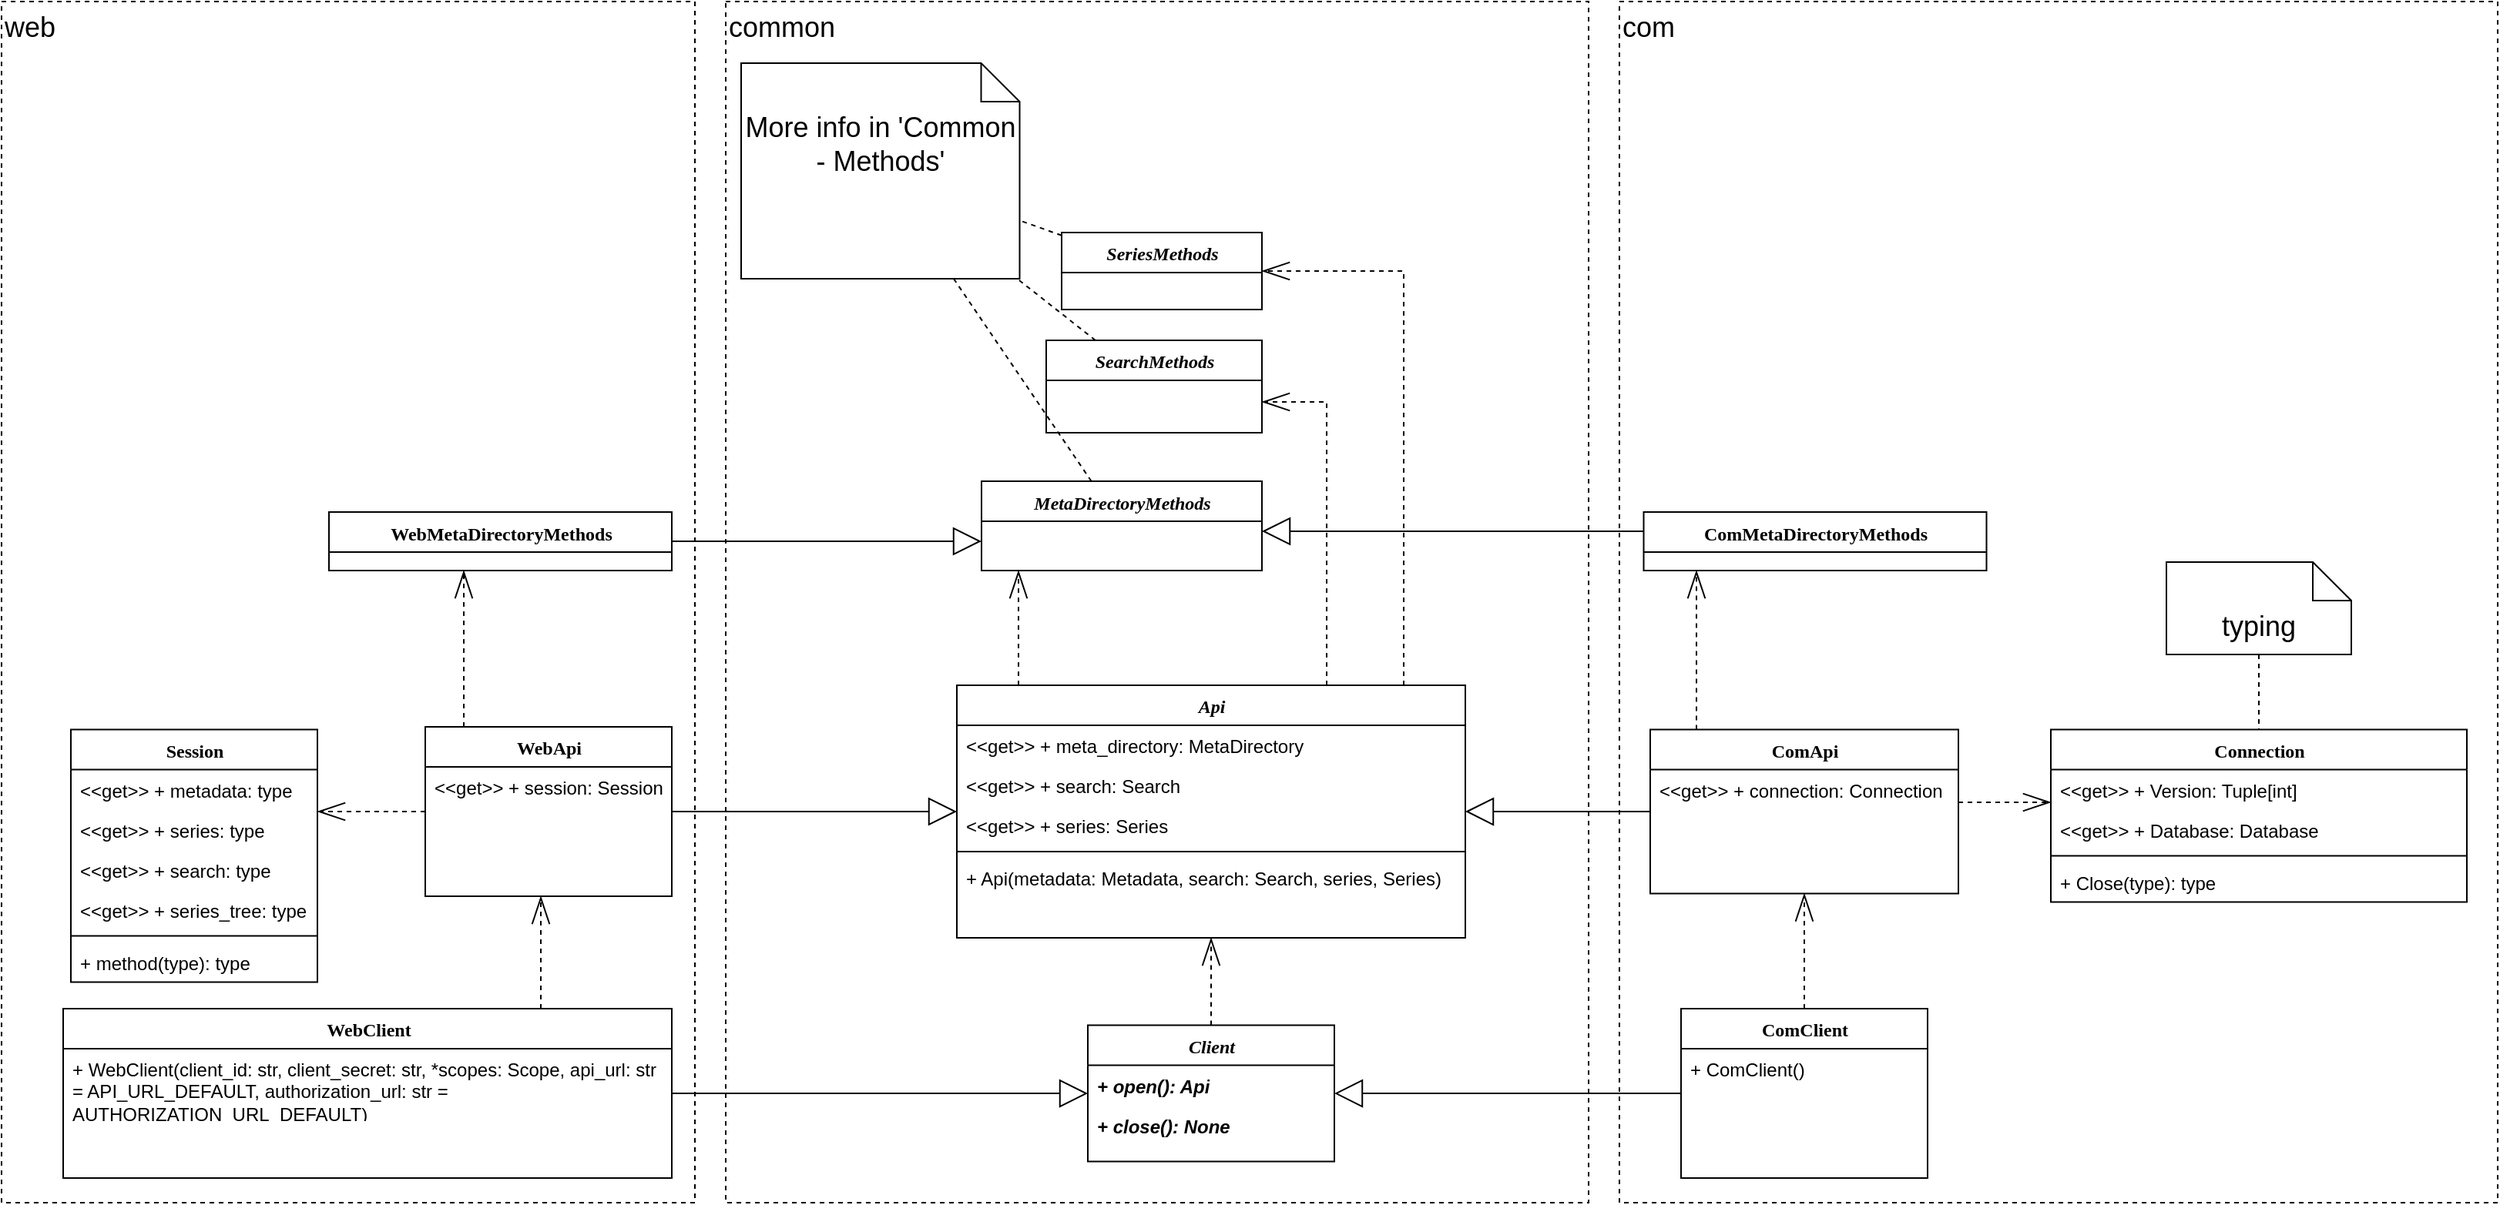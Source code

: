 <mxfile version="16.5.1" type="device" pages="5"><diagram name="Overview" id="9f46799a-70d6-7492-0946-bef42562c5a5"><mxGraphModel dx="3245" dy="1293" grid="1" gridSize="10" guides="1" tooltips="1" connect="1" arrows="1" fold="1" page="1" pageScale="1" pageWidth="1100" pageHeight="850" background="none" math="0" shadow="0"><root><mxCell id="0"/><mxCell id="1" parent="0"/><mxCell id="wLvkbRmVWU2cN05vglVL-102" value="com" style="rounded=0;whiteSpace=wrap;html=1;fontSize=18;dashed=1;fillColor=none;align=left;verticalAlign=top;" parent="1" vertex="1"><mxGeometry x="-30" y="40" width="570" height="780" as="geometry"/></mxCell><mxCell id="wLvkbRmVWU2cN05vglVL-103" value="web" style="rounded=0;whiteSpace=wrap;html=1;fontSize=18;dashed=1;fillColor=none;align=left;verticalAlign=top;" parent="1" vertex="1"><mxGeometry x="-1080" y="40" width="450" height="780" as="geometry"/></mxCell><mxCell id="HLtzdH3oGNPopDIjYSvd-1" style="edgeStyle=orthogonalEdgeStyle;rounded=0;orthogonalLoop=1;jettySize=auto;html=1;fontSize=21;endArrow=block;endFill=0;endSize=16;" parent="1" source="78961159f06e98e8-56" target="78961159f06e98e8-17" edge="1"><mxGeometry relative="1" as="geometry"/></mxCell><mxCell id="78961159f06e98e8-56" value="WebApi" style="swimlane;html=1;fontStyle=1;align=center;verticalAlign=top;childLayout=stackLayout;horizontal=1;startSize=26;horizontalStack=0;resizeParent=1;resizeLast=0;collapsible=1;marginBottom=0;swimlaneFillColor=#ffffff;rounded=0;shadow=0;comic=0;labelBackgroundColor=none;strokeWidth=1;fillColor=none;fontFamily=Verdana;fontSize=12" parent="1" vertex="1"><mxGeometry x="-805" y="511" width="160" height="110" as="geometry"/></mxCell><mxCell id="78961159f06e98e8-57" value="&amp;lt;&amp;lt;get&amp;gt;&amp;gt;&amp;nbsp;+ session: Session" style="text;html=1;strokeColor=none;fillColor=none;align=left;verticalAlign=top;spacingLeft=4;spacingRight=4;whiteSpace=wrap;overflow=hidden;rotatable=0;points=[[0,0.5],[1,0.5]];portConstraint=eastwest;" parent="78961159f06e98e8-56" vertex="1"><mxGeometry y="26" width="160" height="26" as="geometry"/></mxCell><mxCell id="wLvkbRmVWU2cN05vglVL-14" style="edgeStyle=orthogonalEdgeStyle;rounded=0;orthogonalLoop=1;jettySize=auto;html=1;fontSize=21;endArrow=block;endFill=0;endSize=16;" parent="1" source="wLvkbRmVWU2cN05vglVL-2" target="q5iUZ4EKNiVTQlNeO-Jo-1" edge="1"><mxGeometry relative="1" as="geometry"/></mxCell><mxCell id="wLvkbRmVWU2cN05vglVL-2" value="WebClient" style="swimlane;html=1;fontStyle=1;align=center;verticalAlign=top;childLayout=stackLayout;horizontal=1;startSize=26;horizontalStack=0;resizeParent=1;resizeLast=0;collapsible=1;marginBottom=0;swimlaneFillColor=#ffffff;rounded=0;shadow=0;comic=0;labelBackgroundColor=none;strokeWidth=1;fillColor=none;fontFamily=Verdana;fontSize=12" parent="1" vertex="1"><mxGeometry x="-1040" y="694" width="395" height="110" as="geometry"/></mxCell><mxCell id="wLvkbRmVWU2cN05vglVL-104" value="+ WebClient(client_id: str, client_secret: str, *scopes: Scope, api_url: str = API_URL_DEFAULT, authorization_url: str = AUTHORIZATION_URL_DEFAULT)" style="text;html=1;strokeColor=none;fillColor=none;align=left;verticalAlign=top;spacingLeft=4;spacingRight=4;whiteSpace=wrap;overflow=hidden;rotatable=0;points=[[0,0.5],[1,0.5]];portConstraint=eastwest;" parent="wLvkbRmVWU2cN05vglVL-2" vertex="1"><mxGeometry y="26" width="395" height="44" as="geometry"/></mxCell><mxCell id="wLvkbRmVWU2cN05vglVL-15" value="ComApi" style="swimlane;html=1;fontStyle=1;align=center;verticalAlign=top;childLayout=stackLayout;horizontal=1;startSize=26;horizontalStack=0;resizeParent=1;resizeLast=0;collapsible=1;marginBottom=0;swimlaneFillColor=#ffffff;rounded=0;shadow=0;comic=0;labelBackgroundColor=none;strokeWidth=1;fillColor=none;fontFamily=Verdana;fontSize=12" parent="1" vertex="1"><mxGeometry x="-10" y="512.75" width="200" height="106.5" as="geometry"/></mxCell><mxCell id="wLvkbRmVWU2cN05vglVL-16" value="&amp;lt;&amp;lt;get&amp;gt;&amp;gt;&amp;nbsp;+ connection: Connection" style="text;html=1;strokeColor=none;fillColor=none;align=left;verticalAlign=top;spacingLeft=4;spacingRight=4;whiteSpace=wrap;overflow=hidden;rotatable=0;points=[[0,0.5],[1,0.5]];portConstraint=eastwest;" parent="wLvkbRmVWU2cN05vglVL-15" vertex="1"><mxGeometry y="26" width="200" height="26" as="geometry"/></mxCell><mxCell id="wLvkbRmVWU2cN05vglVL-27" value="ComClient" style="swimlane;html=1;fontStyle=1;align=center;verticalAlign=top;childLayout=stackLayout;horizontal=1;startSize=26;horizontalStack=0;resizeParent=1;resizeLast=0;collapsible=1;marginBottom=0;swimlaneFillColor=#ffffff;rounded=0;shadow=0;comic=0;labelBackgroundColor=none;strokeWidth=1;fillColor=none;fontFamily=Verdana;fontSize=12" parent="1" vertex="1"><mxGeometry x="10" y="694" width="160" height="110" as="geometry"/></mxCell><mxCell id="wLvkbRmVWU2cN05vglVL-105" value="+ ComClient()" style="text;html=1;strokeColor=none;fillColor=none;align=left;verticalAlign=top;spacingLeft=4;spacingRight=4;whiteSpace=wrap;overflow=hidden;rotatable=0;points=[[0,0.5],[1,0.5]];portConstraint=eastwest;" parent="wLvkbRmVWU2cN05vglVL-27" vertex="1"><mxGeometry y="26" width="160" height="26" as="geometry"/></mxCell><mxCell id="wLvkbRmVWU2cN05vglVL-39" style="edgeStyle=orthogonalEdgeStyle;rounded=0;orthogonalLoop=1;jettySize=auto;html=1;fontSize=21;endArrow=block;endFill=0;endSize=16;" parent="1" source="wLvkbRmVWU2cN05vglVL-27" target="q5iUZ4EKNiVTQlNeO-Jo-1" edge="1"><mxGeometry relative="1" as="geometry"><mxPoint x="-380" y="848" as="sourcePoint"/><mxPoint x="-130" y="833" as="targetPoint"/></mxGeometry></mxCell><mxCell id="wLvkbRmVWU2cN05vglVL-40" style="edgeStyle=orthogonalEdgeStyle;rounded=0;orthogonalLoop=1;jettySize=auto;html=1;fontSize=21;endArrow=block;endFill=0;endSize=16;" parent="1" source="wLvkbRmVWU2cN05vglVL-15" target="78961159f06e98e8-17" edge="1"><mxGeometry relative="1" as="geometry"><mxPoint x="-130" y="582" as="sourcePoint"/><mxPoint x="-300" y="582" as="targetPoint"/></mxGeometry></mxCell><mxCell id="wLvkbRmVWU2cN05vglVL-64" value="Session" style="swimlane;html=1;fontStyle=1;align=center;verticalAlign=top;childLayout=stackLayout;horizontal=1;startSize=26;horizontalStack=0;resizeParent=1;resizeLast=0;collapsible=1;marginBottom=0;swimlaneFillColor=#ffffff;rounded=0;shadow=0;comic=0;labelBackgroundColor=none;strokeWidth=1;fillColor=none;fontFamily=Verdana;fontSize=12" parent="1" vertex="1"><mxGeometry x="-1035" y="512.75" width="160" height="164" as="geometry"/></mxCell><mxCell id="wLvkbRmVWU2cN05vglVL-81" value="&amp;lt;&amp;lt;get&amp;gt;&amp;gt;&amp;nbsp;+ metadata: type" style="text;html=1;strokeColor=none;fillColor=none;align=left;verticalAlign=top;spacingLeft=4;spacingRight=4;whiteSpace=wrap;overflow=hidden;rotatable=0;points=[[0,0.5],[1,0.5]];portConstraint=eastwest;" parent="wLvkbRmVWU2cN05vglVL-64" vertex="1"><mxGeometry y="26" width="160" height="26" as="geometry"/></mxCell><mxCell id="wLvkbRmVWU2cN05vglVL-83" value="&amp;lt;&amp;lt;get&amp;gt;&amp;gt;&amp;nbsp;+ series: type" style="text;html=1;strokeColor=none;fillColor=none;align=left;verticalAlign=top;spacingLeft=4;spacingRight=4;whiteSpace=wrap;overflow=hidden;rotatable=0;points=[[0,0.5],[1,0.5]];portConstraint=eastwest;" parent="wLvkbRmVWU2cN05vglVL-64" vertex="1"><mxGeometry y="52" width="160" height="26" as="geometry"/></mxCell><mxCell id="wLvkbRmVWU2cN05vglVL-82" value="&amp;lt;&amp;lt;get&amp;gt;&amp;gt;&amp;nbsp;+ search: type" style="text;html=1;strokeColor=none;fillColor=none;align=left;verticalAlign=top;spacingLeft=4;spacingRight=4;whiteSpace=wrap;overflow=hidden;rotatable=0;points=[[0,0.5],[1,0.5]];portConstraint=eastwest;" parent="wLvkbRmVWU2cN05vglVL-64" vertex="1"><mxGeometry y="78" width="160" height="26" as="geometry"/></mxCell><mxCell id="wLvkbRmVWU2cN05vglVL-84" value="&amp;lt;&amp;lt;get&amp;gt;&amp;gt;&amp;nbsp;+ series_tree: type" style="text;html=1;strokeColor=none;fillColor=none;align=left;verticalAlign=top;spacingLeft=4;spacingRight=4;whiteSpace=wrap;overflow=hidden;rotatable=0;points=[[0,0.5],[1,0.5]];portConstraint=eastwest;" parent="wLvkbRmVWU2cN05vglVL-64" vertex="1"><mxGeometry y="104" width="160" height="26" as="geometry"/></mxCell><mxCell id="wLvkbRmVWU2cN05vglVL-66" value="" style="line;html=1;strokeWidth=1;fillColor=none;align=left;verticalAlign=middle;spacingTop=-1;spacingLeft=3;spacingRight=3;rotatable=0;labelPosition=right;points=[];portConstraint=eastwest;" parent="wLvkbRmVWU2cN05vglVL-64" vertex="1"><mxGeometry y="130" width="160" height="8" as="geometry"/></mxCell><mxCell id="wLvkbRmVWU2cN05vglVL-67" value="+ method(type): type" style="text;html=1;strokeColor=none;fillColor=none;align=left;verticalAlign=top;spacingLeft=4;spacingRight=4;whiteSpace=wrap;overflow=hidden;rotatable=0;points=[[0,0.5],[1,0.5]];portConstraint=eastwest;" parent="wLvkbRmVWU2cN05vglVL-64" vertex="1"><mxGeometry y="138" width="160" height="26" as="geometry"/></mxCell><mxCell id="wLvkbRmVWU2cN05vglVL-69" style="edgeStyle=orthogonalEdgeStyle;rounded=0;orthogonalLoop=1;jettySize=auto;html=1;fontSize=31;endArrow=openThin;endFill=0;endSize=16;dashed=1;" parent="1" source="78961159f06e98e8-56" target="wLvkbRmVWU2cN05vglVL-64" edge="1"><mxGeometry relative="1" as="geometry"><mxPoint x="-855" y="530" as="sourcePoint"/><mxPoint x="-855" y="473.25" as="targetPoint"/><Array as="points"><mxPoint x="-840" y="566"/><mxPoint x="-840" y="566"/></Array></mxGeometry></mxCell><mxCell id="wLvkbRmVWU2cN05vglVL-70" value="Connection" style="swimlane;html=1;fontStyle=1;align=center;verticalAlign=top;childLayout=stackLayout;horizontal=1;startSize=26;horizontalStack=0;resizeParent=1;resizeLast=0;collapsible=1;marginBottom=0;swimlaneFillColor=#ffffff;rounded=0;shadow=0;comic=0;labelBackgroundColor=none;strokeWidth=1;fillColor=none;fontFamily=Verdana;fontSize=12" parent="1" vertex="1"><mxGeometry x="250" y="512.75" width="270" height="112" as="geometry"/></mxCell><mxCell id="wLvkbRmVWU2cN05vglVL-71" value="&amp;lt;&amp;lt;get&amp;gt;&amp;gt;&amp;nbsp;+ Version: Tuple[int]" style="text;html=1;strokeColor=none;fillColor=none;align=left;verticalAlign=top;spacingLeft=4;spacingRight=4;whiteSpace=wrap;overflow=hidden;rotatable=0;points=[[0,0.5],[1,0.5]];portConstraint=eastwest;" parent="wLvkbRmVWU2cN05vglVL-70" vertex="1"><mxGeometry y="26" width="270" height="26" as="geometry"/></mxCell><mxCell id="wLvkbRmVWU2cN05vglVL-75" value="&amp;lt;&amp;lt;get&amp;gt;&amp;gt;&amp;nbsp;+ Database: Database" style="text;html=1;strokeColor=none;fillColor=none;align=left;verticalAlign=top;spacingLeft=4;spacingRight=4;whiteSpace=wrap;overflow=hidden;rotatable=0;points=[[0,0.5],[1,0.5]];portConstraint=eastwest;" parent="wLvkbRmVWU2cN05vglVL-70" vertex="1"><mxGeometry y="52" width="270" height="26" as="geometry"/></mxCell><mxCell id="wLvkbRmVWU2cN05vglVL-72" value="" style="line;html=1;strokeWidth=1;fillColor=none;align=left;verticalAlign=middle;spacingTop=-1;spacingLeft=3;spacingRight=3;rotatable=0;labelPosition=right;points=[];portConstraint=eastwest;" parent="wLvkbRmVWU2cN05vglVL-70" vertex="1"><mxGeometry y="78" width="270" height="8" as="geometry"/></mxCell><mxCell id="wLvkbRmVWU2cN05vglVL-73" value="+ Close(type): type" style="text;html=1;strokeColor=none;fillColor=none;align=left;verticalAlign=top;spacingLeft=4;spacingRight=4;whiteSpace=wrap;overflow=hidden;rotatable=0;points=[[0,0.5],[1,0.5]];portConstraint=eastwest;" parent="wLvkbRmVWU2cN05vglVL-70" vertex="1"><mxGeometry y="86" width="270" height="26" as="geometry"/></mxCell><mxCell id="wLvkbRmVWU2cN05vglVL-74" style="edgeStyle=orthogonalEdgeStyle;rounded=0;orthogonalLoop=1;jettySize=auto;html=1;fontSize=31;endArrow=openThin;endFill=0;endSize=16;dashed=1;" parent="1" source="wLvkbRmVWU2cN05vglVL-15" target="wLvkbRmVWU2cN05vglVL-70" edge="1"><mxGeometry relative="1" as="geometry"><mxPoint x="310" y="300" as="sourcePoint"/><mxPoint x="269.97" y="281.72" as="targetPoint"/><Array as="points"><mxPoint x="240" y="560"/><mxPoint x="240" y="560"/></Array></mxGeometry></mxCell><mxCell id="wLvkbRmVWU2cN05vglVL-86" style="edgeStyle=orthogonalEdgeStyle;rounded=0;orthogonalLoop=1;jettySize=auto;html=1;fontSize=31;endArrow=openThin;endFill=0;endSize=16;dashed=1;" parent="1" source="wLvkbRmVWU2cN05vglVL-2" target="78961159f06e98e8-56" edge="1"><mxGeometry relative="1" as="geometry"><mxPoint x="-935.03" y="698.75" as="sourcePoint"/><mxPoint x="-865.03" y="698.75" as="targetPoint"/><Array as="points"><mxPoint x="-730" y="650"/><mxPoint x="-730" y="650"/></Array></mxGeometry></mxCell><mxCell id="wLvkbRmVWU2cN05vglVL-87" style="edgeStyle=orthogonalEdgeStyle;rounded=0;orthogonalLoop=1;jettySize=auto;html=1;fontSize=31;endArrow=openThin;endFill=0;endSize=16;dashed=1;" parent="1" source="wLvkbRmVWU2cN05vglVL-27" target="wLvkbRmVWU2cN05vglVL-15" edge="1"><mxGeometry relative="1" as="geometry"><mxPoint x="250" y="563" as="sourcePoint"/><mxPoint x="250" y="490.0" as="targetPoint"/><Array as="points"/></mxGeometry></mxCell><mxCell id="wLvkbRmVWU2cN05vglVL-101" value="common" style="rounded=0;whiteSpace=wrap;html=1;fontSize=18;dashed=1;fillColor=none;align=left;verticalAlign=top;" parent="1" vertex="1"><mxGeometry x="-610" y="40" width="560" height="780" as="geometry"/></mxCell><mxCell id="wLvkbRmVWU2cN05vglVL-97" style="rounded=0;orthogonalLoop=1;jettySize=auto;html=1;dashed=1;fontSize=31;endArrow=none;endFill=0;endSize=16;" parent="1" source="wLvkbRmVWU2cN05vglVL-98" target="wLvkbRmVWU2cN05vglVL-70" edge="1"><mxGeometry relative="1" as="geometry"><mxPoint x="345.398" y="170" as="sourcePoint"/></mxGeometry></mxCell><mxCell id="wLvkbRmVWU2cN05vglVL-98" value="typing" style="shape=note2;boundedLbl=1;whiteSpace=wrap;html=1;size=25;verticalAlign=top;align=center;fontSize=18;" parent="1" vertex="1"><mxGeometry x="325" y="404" width="120" height="60" as="geometry"/></mxCell><mxCell id="78961159f06e98e8-17" value="&lt;i&gt;Api&lt;/i&gt;" style="swimlane;html=1;fontStyle=1;align=center;verticalAlign=top;childLayout=stackLayout;horizontal=1;startSize=26;horizontalStack=0;resizeParent=1;resizeLast=0;collapsible=1;marginBottom=0;swimlaneFillColor=#ffffff;rounded=0;shadow=0;comic=0;labelBackgroundColor=none;strokeWidth=1;fillColor=none;fontFamily=Verdana;fontSize=12" parent="1" vertex="1"><mxGeometry x="-460" y="484" width="330" height="164" as="geometry"/></mxCell><mxCell id="78961159f06e98e8-21" value="&amp;lt;&amp;lt;get&amp;gt;&amp;gt; + meta_directory: MetaDirectory" style="text;html=1;strokeColor=none;fillColor=none;align=left;verticalAlign=top;spacingLeft=4;spacingRight=4;whiteSpace=wrap;overflow=hidden;rotatable=0;points=[[0,0.5],[1,0.5]];portConstraint=eastwest;" parent="78961159f06e98e8-17" vertex="1"><mxGeometry y="26" width="330" height="26" as="geometry"/></mxCell><mxCell id="wLvkbRmVWU2cN05vglVL-57" value="&amp;lt;&amp;lt;get&amp;gt;&amp;gt;&amp;nbsp;+ search: Search" style="text;html=1;strokeColor=none;fillColor=none;align=left;verticalAlign=top;spacingLeft=4;spacingRight=4;whiteSpace=wrap;overflow=hidden;rotatable=0;points=[[0,0.5],[1,0.5]];portConstraint=eastwest;" parent="78961159f06e98e8-17" vertex="1"><mxGeometry y="52" width="330" height="26" as="geometry"/></mxCell><mxCell id="wLvkbRmVWU2cN05vglVL-58" value="&amp;lt;&amp;lt;get&amp;gt;&amp;gt;&amp;nbsp;+ series: Series" style="text;html=1;strokeColor=none;fillColor=none;align=left;verticalAlign=top;spacingLeft=4;spacingRight=4;whiteSpace=wrap;overflow=hidden;rotatable=0;points=[[0,0.5],[1,0.5]];portConstraint=eastwest;" parent="78961159f06e98e8-17" vertex="1"><mxGeometry y="78" width="330" height="26" as="geometry"/></mxCell><mxCell id="78961159f06e98e8-19" value="" style="line;html=1;strokeWidth=1;fillColor=none;align=left;verticalAlign=middle;spacingTop=-1;spacingLeft=3;spacingRight=3;rotatable=0;labelPosition=right;points=[];portConstraint=eastwest;" parent="78961159f06e98e8-17" vertex="1"><mxGeometry y="104" width="330" height="8" as="geometry"/></mxCell><mxCell id="78961159f06e98e8-20" value="+ Api(metadata: Metadata, search: Search, series, Series)" style="text;html=1;strokeColor=none;fillColor=none;align=left;verticalAlign=top;spacingLeft=4;spacingRight=4;whiteSpace=wrap;overflow=hidden;rotatable=0;points=[[0,0.5],[1,0.5]];portConstraint=eastwest;" parent="78961159f06e98e8-17" vertex="1"><mxGeometry y="112" width="330" height="26" as="geometry"/></mxCell><mxCell id="wLvkbRmVWU2cN05vglVL-68" style="edgeStyle=orthogonalEdgeStyle;rounded=0;orthogonalLoop=1;jettySize=auto;html=1;fontSize=31;endArrow=openThin;endFill=0;endSize=16;dashed=1;" parent="1" source="q5iUZ4EKNiVTQlNeO-Jo-1" target="78961159f06e98e8-17" edge="1"><mxGeometry relative="1" as="geometry"/></mxCell><mxCell id="q5iUZ4EKNiVTQlNeO-Jo-1" value="&lt;i&gt;Client&lt;/i&gt;" style="swimlane;html=1;fontStyle=1;align=center;verticalAlign=top;childLayout=stackLayout;horizontal=1;startSize=26;horizontalStack=0;resizeParent=1;resizeLast=0;collapsible=1;marginBottom=0;swimlaneFillColor=#ffffff;rounded=0;shadow=0;comic=0;labelBackgroundColor=none;strokeWidth=1;fillColor=none;fontFamily=Verdana;fontSize=12" parent="1" vertex="1"><mxGeometry x="-375" y="704.75" width="160" height="88.5" as="geometry"/></mxCell><mxCell id="q5iUZ4EKNiVTQlNeO-Jo-8" value="&lt;i&gt;&lt;b&gt;+ open(): Api&lt;/b&gt;&lt;/i&gt;" style="text;html=1;strokeColor=none;fillColor=none;align=left;verticalAlign=top;spacingLeft=4;spacingRight=4;whiteSpace=wrap;overflow=hidden;rotatable=0;points=[[0,0.5],[1,0.5]];portConstraint=eastwest;" parent="q5iUZ4EKNiVTQlNeO-Jo-1" vertex="1"><mxGeometry y="26" width="160" height="26" as="geometry"/></mxCell><mxCell id="q5iUZ4EKNiVTQlNeO-Jo-9" value="&lt;i&gt;&lt;b&gt;+ close(): None&lt;/b&gt;&lt;/i&gt;" style="text;html=1;strokeColor=none;fillColor=none;align=left;verticalAlign=top;spacingLeft=4;spacingRight=4;whiteSpace=wrap;overflow=hidden;rotatable=0;points=[[0,0.5],[1,0.5]];portConstraint=eastwest;" parent="q5iUZ4EKNiVTQlNeO-Jo-1" vertex="1"><mxGeometry y="52" width="160" height="26" as="geometry"/></mxCell><UserObject label="&lt;i&gt;MetaDirectoryMethods&lt;/i&gt;" link="data:page/id,-06DBkYhY__fXBG02SeI" id="wLvkbRmVWU2cN05vglVL-41"><mxCell style="swimlane;html=1;fontStyle=1;align=center;verticalAlign=top;childLayout=stackLayout;horizontal=1;startSize=26;horizontalStack=0;resizeParent=1;resizeLast=0;collapsible=1;marginBottom=0;swimlaneFillColor=#ffffff;rounded=0;shadow=0;comic=0;labelBackgroundColor=none;strokeWidth=1;fillColor=none;fontFamily=Verdana;fontSize=12" parent="1" vertex="1"><mxGeometry x="-444" y="351.5" width="182" height="58" as="geometry"><mxRectangle x="490" y="350" width="190" height="26" as="alternateBounds"/></mxGeometry></mxCell></UserObject><mxCell id="wLvkbRmVWU2cN05vglVL-45" value="&lt;i&gt;Search&lt;/i&gt;&lt;i&gt;Methods&lt;/i&gt;" style="swimlane;html=1;fontStyle=1;align=center;verticalAlign=top;childLayout=stackLayout;horizontal=1;startSize=26;horizontalStack=0;resizeParent=1;resizeLast=0;collapsible=1;marginBottom=0;swimlaneFillColor=#ffffff;rounded=0;shadow=0;comic=0;labelBackgroundColor=none;strokeWidth=1;fillColor=none;fontFamily=Verdana;fontSize=12" parent="1" vertex="1"><mxGeometry x="-402" y="260" width="140" height="60" as="geometry"><mxRectangle x="555" y="240" width="140" height="26" as="alternateBounds"/></mxGeometry></mxCell><mxCell id="wLvkbRmVWU2cN05vglVL-49" value="&lt;i&gt;Series&lt;/i&gt;&lt;i&gt;Methods&lt;/i&gt;" style="swimlane;html=1;fontStyle=1;align=center;verticalAlign=top;childLayout=stackLayout;horizontal=1;startSize=26;horizontalStack=0;resizeParent=1;resizeLast=0;collapsible=1;marginBottom=0;swimlaneFillColor=#ffffff;rounded=0;shadow=0;comic=0;labelBackgroundColor=none;strokeWidth=1;fillColor=none;fontFamily=Verdana;fontSize=12" parent="1" vertex="1"><mxGeometry x="-392" y="190" width="130" height="50" as="geometry"><mxRectangle x="565" y="150" width="130" height="26" as="alternateBounds"/></mxGeometry></mxCell><mxCell id="wLvkbRmVWU2cN05vglVL-77" style="edgeStyle=orthogonalEdgeStyle;rounded=0;orthogonalLoop=1;jettySize=auto;html=1;fontSize=31;endArrow=openThin;endFill=0;endSize=16;dashed=1;" parent="1" source="78961159f06e98e8-17" target="wLvkbRmVWU2cN05vglVL-41" edge="1"><mxGeometry relative="1" as="geometry"><mxPoint x="-300" y="252.72" as="sourcePoint"/><mxPoint x="-380" y="252.72" as="targetPoint"/><Array as="points"><mxPoint x="-420" y="460"/><mxPoint x="-420" y="460"/></Array></mxGeometry></mxCell><mxCell id="wLvkbRmVWU2cN05vglVL-78" style="edgeStyle=orthogonalEdgeStyle;rounded=0;orthogonalLoop=1;jettySize=auto;html=1;fontSize=31;endArrow=openThin;endFill=0;endSize=16;dashed=1;" parent="1" source="78961159f06e98e8-17" target="wLvkbRmVWU2cN05vglVL-45" edge="1"><mxGeometry relative="1" as="geometry"><mxPoint x="-150" y="300" as="sourcePoint"/><mxPoint x="-230" y="282.72" as="targetPoint"/><Array as="points"><mxPoint x="-220" y="300"/></Array></mxGeometry></mxCell><mxCell id="wLvkbRmVWU2cN05vglVL-79" style="edgeStyle=orthogonalEdgeStyle;rounded=0;orthogonalLoop=1;jettySize=auto;html=1;fontSize=31;endArrow=openThin;endFill=0;endSize=16;dashed=1;" parent="1" source="78961159f06e98e8-17" target="wLvkbRmVWU2cN05vglVL-49" edge="1"><mxGeometry relative="1" as="geometry"><mxPoint x="20" y="290" as="sourcePoint"/><mxPoint x="-120" y="242.72" as="targetPoint"/><Array as="points"><mxPoint x="-170" y="230"/><mxPoint x="-170" y="230"/></Array></mxGeometry></mxCell><mxCell id="a8lR4C93CEhMeBj0hcnv-12" value="WebMetaDirectoryMethods" style="swimlane;html=1;fontStyle=1;align=center;verticalAlign=top;childLayout=stackLayout;horizontal=1;startSize=26;horizontalStack=0;resizeParent=1;resizeLast=0;collapsible=1;marginBottom=0;swimlaneFillColor=#ffffff;rounded=0;shadow=0;comic=0;labelBackgroundColor=none;strokeWidth=1;fillColor=none;fontFamily=Verdana;fontSize=12" parent="1" vertex="1"><mxGeometry x="-867.5" y="371.5" width="222.5" height="38" as="geometry"/></mxCell><mxCell id="nLqxaevccc4ybRfRNs2M-1" style="edgeStyle=orthogonalEdgeStyle;rounded=0;orthogonalLoop=1;jettySize=auto;html=1;fontSize=31;endArrow=openThin;endFill=0;endSize=16;dashed=1;" parent="1" source="78961159f06e98e8-56" target="a8lR4C93CEhMeBj0hcnv-12" edge="1"><mxGeometry relative="1" as="geometry"><mxPoint x="-807.5" y="484.0" as="sourcePoint"/><mxPoint x="-877.5" y="484.0" as="targetPoint"/><Array as="points"><mxPoint x="-780" y="460"/><mxPoint x="-780" y="460"/></Array></mxGeometry></mxCell><mxCell id="nLqxaevccc4ybRfRNs2M-2" style="edgeStyle=orthogonalEdgeStyle;rounded=0;orthogonalLoop=1;jettySize=auto;html=1;fontSize=21;endArrow=block;endFill=0;endSize=16;" parent="1" source="a8lR4C93CEhMeBj0hcnv-12" target="wLvkbRmVWU2cN05vglVL-41" edge="1"><mxGeometry relative="1" as="geometry"><mxPoint x="-830" y="280.0" as="sourcePoint"/><mxPoint x="-645" y="280.0" as="targetPoint"/><Array as="points"><mxPoint x="-700" y="384"/></Array></mxGeometry></mxCell><mxCell id="nLqxaevccc4ybRfRNs2M-3" value="ComMetaDirectoryMethods" style="swimlane;html=1;fontStyle=1;align=center;verticalAlign=top;childLayout=stackLayout;horizontal=1;startSize=26;horizontalStack=0;resizeParent=1;resizeLast=0;collapsible=1;marginBottom=0;swimlaneFillColor=#ffffff;rounded=0;shadow=0;comic=0;labelBackgroundColor=none;strokeWidth=1;fillColor=none;fontFamily=Verdana;fontSize=12" parent="1" vertex="1"><mxGeometry x="-14.25" y="371.5" width="222.5" height="38" as="geometry"/></mxCell><mxCell id="nLqxaevccc4ybRfRNs2M-4" style="edgeStyle=orthogonalEdgeStyle;rounded=0;orthogonalLoop=1;jettySize=auto;html=1;fontSize=31;endArrow=openThin;endFill=0;endSize=16;dashed=1;" parent="1" source="wLvkbRmVWU2cN05vglVL-15" target="nLqxaevccc4ybRfRNs2M-3" edge="1"><mxGeometry relative="1" as="geometry"><mxPoint x="49.25" y="477.5" as="sourcePoint"/><mxPoint x="-48.25" y="450.5" as="targetPoint"/><Array as="points"><mxPoint x="20" y="461"/><mxPoint x="20" y="461"/></Array></mxGeometry></mxCell><mxCell id="nLqxaevccc4ybRfRNs2M-5" style="edgeStyle=orthogonalEdgeStyle;rounded=0;orthogonalLoop=1;jettySize=auto;html=1;fontSize=21;endArrow=block;endFill=0;endSize=16;" parent="1" source="nLqxaevccc4ybRfRNs2M-3" target="wLvkbRmVWU2cN05vglVL-41" edge="1"><mxGeometry relative="1" as="geometry"><mxPoint x="-0.75" y="246.5" as="sourcePoint"/><mxPoint x="129.25" y="170" as="targetPoint"/><Array as="points"><mxPoint x="-70" y="384"/><mxPoint x="-70" y="384"/></Array></mxGeometry></mxCell><UserObject label="More info in 'Common - Methods'" link="data:page/id,-06DBkYhY__fXBG02SeI" id="x6bWt9YD8UaA1mv4JOZv-2"><mxCell style="shape=note2;boundedLbl=1;whiteSpace=wrap;html=1;size=25;verticalAlign=top;align=center;fontSize=18;" parent="1" vertex="1"><mxGeometry x="-600" y="80" width="180.75" height="140" as="geometry"/></mxCell></UserObject><mxCell id="jHT3sJQsKqzcSoWDVl7y-2" style="rounded=0;orthogonalLoop=1;jettySize=auto;html=1;dashed=1;fontSize=31;endArrow=none;endFill=0;endSize=16;" parent="1" source="wLvkbRmVWU2cN05vglVL-41" target="x6bWt9YD8UaA1mv4JOZv-2" edge="1"><mxGeometry relative="1" as="geometry"><mxPoint x="395" y="474" as="sourcePoint"/><mxPoint x="395" y="522.75" as="targetPoint"/></mxGeometry></mxCell><mxCell id="jHT3sJQsKqzcSoWDVl7y-3" style="rounded=0;orthogonalLoop=1;jettySize=auto;html=1;dashed=1;fontSize=31;endArrow=none;endFill=0;endSize=16;" parent="1" source="wLvkbRmVWU2cN05vglVL-49" target="x6bWt9YD8UaA1mv4JOZv-2" edge="1"><mxGeometry relative="1" as="geometry"><mxPoint x="-592.829" y="390" as="sourcePoint"/><mxPoint x="-830.002" y="250" as="targetPoint"/></mxGeometry></mxCell><mxCell id="jHT3sJQsKqzcSoWDVl7y-4" style="rounded=0;orthogonalLoop=1;jettySize=auto;html=1;dashed=1;fontSize=31;endArrow=none;endFill=0;endSize=16;" parent="1" source="wLvkbRmVWU2cN05vglVL-45" target="x6bWt9YD8UaA1mv4JOZv-2" edge="1"><mxGeometry relative="1" as="geometry"><mxPoint x="-506.629" y="380" as="sourcePoint"/><mxPoint x="-743.802" y="240" as="targetPoint"/></mxGeometry></mxCell></root></mxGraphModel></diagram><diagram name="Common - Methods" id="-06DBkYhY__fXBG02SeI"><mxGraphModel dx="4975" dy="3293" grid="1" gridSize="10" guides="1" tooltips="1" connect="1" arrows="1" fold="1" page="1" pageScale="1" pageWidth="1100" pageHeight="850" background="none" math="0" shadow="0"><root><mxCell id="QcH5cSA6hgQ7SdG_r7Gr-0"/><mxCell id="QcH5cSA6hgQ7SdG_r7Gr-1" parent="QcH5cSA6hgQ7SdG_r7Gr-0"/><mxCell id="QcH5cSA6hgQ7SdG_r7Gr-45" value="&lt;i&gt;MetaDirectoryMethods&lt;/i&gt;" style="swimlane;html=1;fontStyle=1;align=center;verticalAlign=top;childLayout=stackLayout;horizontal=1;startSize=26;horizontalStack=0;resizeParent=1;resizeLast=0;collapsible=1;marginBottom=0;swimlaneFillColor=#ffffff;rounded=0;shadow=0;comic=0;labelBackgroundColor=none;strokeWidth=1;fillColor=none;fontFamily=Verdana;fontSize=12" parent="QcH5cSA6hgQ7SdG_r7Gr-1" vertex="1"><mxGeometry x="-670" y="40" width="380" height="103.5" as="geometry"/></mxCell><mxCell id="QcH5cSA6hgQ7SdG_r7Gr-46" value="" style="line;html=1;strokeWidth=1;fillColor=none;align=left;verticalAlign=middle;spacingTop=-1;spacingLeft=3;spacingRight=3;rotatable=0;labelPosition=right;points=[];portConstraint=eastwest;" parent="QcH5cSA6hgQ7SdG_r7Gr-45" vertex="1"><mxGeometry y="26" width="380" height="8" as="geometry"/></mxCell><mxCell id="QcH5cSA6hgQ7SdG_r7Gr-47" value="+ list_values(name: str): List[MetadataValueInformation]" style="text;html=1;strokeColor=none;fillColor=none;align=left;verticalAlign=top;spacingLeft=4;spacingRight=4;whiteSpace=wrap;overflow=hidden;rotatable=0;points=[[0,0.5],[1,0.5]];portConstraint=eastwest;" parent="QcH5cSA6hgQ7SdG_r7Gr-45" vertex="1"><mxGeometry y="34" width="380" height="26" as="geometry"/></mxCell><mxCell id="QcH5cSA6hgQ7SdG_r7Gr-48" value="+ get_attribute_information(name: str):&amp;nbsp;MetadataAttributeInformation" style="text;html=1;strokeColor=none;fillColor=none;align=left;verticalAlign=top;spacingLeft=4;spacingRight=4;whiteSpace=wrap;overflow=hidden;rotatable=0;points=[[0,0.5],[1,0.5]];portConstraint=eastwest;" parent="QcH5cSA6hgQ7SdG_r7Gr-45" vertex="1"><mxGeometry y="60" width="380" height="26" as="geometry"/></mxCell><mxCell id="QcH5cSA6hgQ7SdG_r7Gr-49" value="&lt;i&gt;Search&lt;/i&gt;&lt;i&gt;Methods&lt;/i&gt;" style="swimlane;html=1;fontStyle=1;align=center;verticalAlign=top;childLayout=stackLayout;horizontal=1;startSize=26;horizontalStack=0;resizeParent=1;resizeLast=0;collapsible=1;marginBottom=0;swimlaneFillColor=#ffffff;rounded=0;shadow=0;comic=0;labelBackgroundColor=none;strokeWidth=1;fillColor=none;fontFamily=Verdana;fontSize=12" parent="QcH5cSA6hgQ7SdG_r7Gr-1" vertex="1"><mxGeometry x="-900" y="322" width="330" height="103.5" as="geometry"/></mxCell><mxCell id="QcH5cSA6hgQ7SdG_r7Gr-50" value="" style="line;html=1;strokeWidth=1;fillColor=none;align=left;verticalAlign=middle;spacingTop=-1;spacingLeft=3;spacingRight=3;rotatable=0;labelPosition=right;points=[];portConstraint=eastwest;" parent="QcH5cSA6hgQ7SdG_r7Gr-49" vertex="1"><mxGeometry y="26" width="330" height="8" as="geometry"/></mxCell><mxCell id="QcH5cSA6hgQ7SdG_r7Gr-51" value="+ method(type): type" style="text;html=1;strokeColor=none;fillColor=none;align=left;verticalAlign=top;spacingLeft=4;spacingRight=4;whiteSpace=wrap;overflow=hidden;rotatable=0;points=[[0,0.5],[1,0.5]];portConstraint=eastwest;" parent="QcH5cSA6hgQ7SdG_r7Gr-49" vertex="1"><mxGeometry y="34" width="330" height="26" as="geometry"/></mxCell><mxCell id="QcH5cSA6hgQ7SdG_r7Gr-52" value="&lt;i&gt;Series&lt;/i&gt;&lt;i&gt;Methods&lt;/i&gt;" style="swimlane;html=1;fontStyle=1;align=center;verticalAlign=top;childLayout=stackLayout;horizontal=1;startSize=26;horizontalStack=0;resizeParent=1;resizeLast=0;collapsible=1;marginBottom=0;swimlaneFillColor=#ffffff;rounded=0;shadow=0;comic=0;labelBackgroundColor=none;strokeWidth=1;fillColor=none;fontFamily=Verdana;fontSize=12" parent="QcH5cSA6hgQ7SdG_r7Gr-1" vertex="1"><mxGeometry x="-170" y="40" width="410" height="164" as="geometry"/></mxCell><mxCell id="QcH5cSA6hgQ7SdG_r7Gr-53" value="" style="line;html=1;strokeWidth=1;fillColor=none;align=left;verticalAlign=middle;spacingTop=-1;spacingLeft=3;spacingRight=3;rotatable=0;labelPosition=right;points=[];portConstraint=eastwest;" parent="QcH5cSA6hgQ7SdG_r7Gr-52" vertex="1"><mxGeometry y="26" width="410" height="8" as="geometry"/></mxCell><mxCell id="QcH5cSA6hgQ7SdG_r7Gr-54" value="+ get_one_series(series_name: str):&amp;nbsp;Series" style="text;html=1;strokeColor=none;fillColor=none;align=left;verticalAlign=top;spacingLeft=4;spacingRight=4;whiteSpace=wrap;overflow=hidden;rotatable=0;points=[[0,0.5],[1,0.5]];portConstraint=eastwest;" parent="QcH5cSA6hgQ7SdG_r7Gr-52" vertex="1"><mxGeometry y="34" width="410" height="26" as="geometry"/></mxCell><mxCell id="QcH5cSA6hgQ7SdG_r7Gr-55" value="+ get_series(*series_names: str): Tuple[Series, ...]" style="text;html=1;strokeColor=none;fillColor=none;align=left;verticalAlign=top;spacingLeft=4;spacingRight=4;whiteSpace=wrap;overflow=hidden;rotatable=0;points=[[0,0.5],[1,0.5]];portConstraint=eastwest;" parent="QcH5cSA6hgQ7SdG_r7Gr-52" vertex="1"><mxGeometry y="60" width="410" height="26" as="geometry"/></mxCell><mxCell id="XhNe8JqCrbFrg-LTfkKk-12" value="+ get_one_entitie(*entitie_name: str): Entity" style="text;html=1;strokeColor=none;fillColor=none;align=left;verticalAlign=top;spacingLeft=4;spacingRight=4;whiteSpace=wrap;overflow=hidden;rotatable=0;points=[[0,0.5],[1,0.5]];portConstraint=eastwest;" vertex="1" parent="QcH5cSA6hgQ7SdG_r7Gr-52"><mxGeometry y="86" width="410" height="26" as="geometry"/></mxCell><mxCell id="XhNe8JqCrbFrg-LTfkKk-13" value="+ get_entities(*entity_names: str): Tuple[Entity, ...]" style="text;html=1;strokeColor=none;fillColor=none;align=left;verticalAlign=top;spacingLeft=4;spacingRight=4;whiteSpace=wrap;overflow=hidden;rotatable=0;points=[[0,0.5],[1,0.5]];portConstraint=eastwest;" vertex="1" parent="QcH5cSA6hgQ7SdG_r7Gr-52"><mxGeometry y="112" width="410" height="26" as="geometry"/></mxCell><mxCell id="XhNe8JqCrbFrg-LTfkKk-14" value="+ get_unified_series(*entity_names: str): Tuple[UnifiedSeries, ...]" style="text;html=1;strokeColor=none;fillColor=none;align=left;verticalAlign=top;spacingLeft=4;spacingRight=4;whiteSpace=wrap;overflow=hidden;rotatable=0;points=[[0,0.5],[1,0.5]];portConstraint=eastwest;" vertex="1" parent="QcH5cSA6hgQ7SdG_r7Gr-52"><mxGeometry y="138" width="410" height="26" as="geometry"/></mxCell><mxCell id="QcH5cSA6hgQ7SdG_r7Gr-59" value="MetadataValueInformation" style="swimlane;html=1;fontStyle=1;align=center;verticalAlign=top;childLayout=stackLayout;horizontal=1;startSize=26;horizontalStack=0;resizeParent=1;resizeLast=0;collapsible=1;marginBottom=0;swimlaneFillColor=#ffffff;rounded=0;shadow=0;comic=0;labelBackgroundColor=none;strokeWidth=1;fillColor=none;fontFamily=Verdana;fontSize=12" parent="QcH5cSA6hgQ7SdG_r7Gr-1" vertex="1"><mxGeometry x="-1080" y="3.75" width="330" height="176" as="geometry"/></mxCell><mxCell id="QcH5cSA6hgQ7SdG_r7Gr-60" value="&amp;lt;&amp;lt;get&amp;gt;&amp;gt; + attribute_name: str" style="text;html=1;strokeColor=none;fillColor=none;align=left;verticalAlign=top;spacingLeft=4;spacingRight=4;whiteSpace=wrap;overflow=hidden;rotatable=0;points=[[0,0.5],[1,0.5]];portConstraint=eastwest;" parent="QcH5cSA6hgQ7SdG_r7Gr-59" vertex="1"><mxGeometry y="26" width="330" height="26" as="geometry"/></mxCell><mxCell id="QcH5cSA6hgQ7SdG_r7Gr-61" value="&amp;lt;&amp;lt;get&amp;gt;&amp;gt;&amp;nbsp;+ value: Any" style="text;html=1;strokeColor=none;fillColor=none;align=left;verticalAlign=top;spacingLeft=4;spacingRight=4;whiteSpace=wrap;overflow=hidden;rotatable=0;points=[[0,0.5],[1,0.5]];portConstraint=eastwest;" parent="QcH5cSA6hgQ7SdG_r7Gr-59" vertex="1"><mxGeometry y="52" width="330" height="26" as="geometry"/></mxCell><mxCell id="QcH5cSA6hgQ7SdG_r7Gr-62" value="&amp;lt;&amp;lt;get&amp;gt;&amp;gt;&amp;nbsp;+ description: str" style="text;html=1;strokeColor=none;fillColor=none;align=left;verticalAlign=top;spacingLeft=4;spacingRight=4;whiteSpace=wrap;overflow=hidden;rotatable=0;points=[[0,0.5],[1,0.5]];portConstraint=eastwest;" parent="QcH5cSA6hgQ7SdG_r7Gr-59" vertex="1"><mxGeometry y="78" width="330" height="26" as="geometry"/></mxCell><mxCell id="QcH5cSA6hgQ7SdG_r7Gr-63" value="&amp;lt;&amp;lt;get&amp;gt;&amp;gt;&amp;nbsp;+ comment: Optional[str]" style="text;html=1;strokeColor=none;fillColor=none;align=left;verticalAlign=top;spacingLeft=4;spacingRight=4;whiteSpace=wrap;overflow=hidden;rotatable=0;points=[[0,0.5],[1,0.5]];portConstraint=eastwest;" parent="QcH5cSA6hgQ7SdG_r7Gr-59" vertex="1"><mxGeometry y="104" width="330" height="26" as="geometry"/></mxCell><mxCell id="QcH5cSA6hgQ7SdG_r7Gr-64" value="" style="line;html=1;strokeWidth=1;fillColor=none;align=left;verticalAlign=middle;spacingTop=-1;spacingLeft=3;spacingRight=3;rotatable=0;labelPosition=right;points=[];portConstraint=eastwest;" parent="QcH5cSA6hgQ7SdG_r7Gr-59" vertex="1"><mxGeometry y="130" width="330" height="8" as="geometry"/></mxCell><mxCell id="QcH5cSA6hgQ7SdG_r7Gr-65" value="+&amp;nbsp;&lt;span style=&quot;font-family: &amp;#34;verdana&amp;#34; ; text-align: center&quot;&gt;MetadataValueInformation&lt;/span&gt;(attribute_name: str, value: Any, description: str, comment: Optional[str])" style="text;html=1;strokeColor=none;fillColor=none;align=left;verticalAlign=top;spacingLeft=4;spacingRight=4;whiteSpace=wrap;overflow=hidden;rotatable=0;points=[[0,0.5],[1,0.5]];portConstraint=eastwest;" parent="QcH5cSA6hgQ7SdG_r7Gr-59" vertex="1"><mxGeometry y="138" width="330" height="38" as="geometry"/></mxCell><mxCell id="QcH5cSA6hgQ7SdG_r7Gr-66" style="edgeStyle=orthogonalEdgeStyle;rounded=0;orthogonalLoop=1;jettySize=auto;html=1;fontSize=31;endArrow=openThin;endFill=0;endSize=16;dashed=1;" parent="QcH5cSA6hgQ7SdG_r7Gr-1" source="QcH5cSA6hgQ7SdG_r7Gr-45" target="QcH5cSA6hgQ7SdG_r7Gr-59" edge="1"><mxGeometry relative="1" as="geometry"><mxPoint x="-700" y="120" as="sourcePoint"/><mxPoint x="-770" y="120" as="targetPoint"/><Array as="points"/></mxGeometry></mxCell><mxCell id="QcH5cSA6hgQ7SdG_r7Gr-67" value="&lt;div style=&quot;text-align: left&quot;&gt;&lt;span style=&quot;font-size: 13px&quot;&gt;list_values(name:str):&lt;/span&gt;&lt;/div&gt;&lt;span&gt;&lt;div style=&quot;text-align: left&quot;&gt;&lt;span style=&quot;font-size: 13px&quot;&gt;web: Get /v1/metadata/listattributevalues(..)&lt;/span&gt;&lt;/div&gt;&lt;div style=&quot;text-align: left&quot;&gt;&lt;span style=&quot;font-size: 13px&quot;&gt;com: GetMetadataInformation() -&amp;gt; ListAllValues()&lt;/span&gt;&lt;/div&gt;&lt;div style=&quot;text-align: left&quot;&gt;&lt;span style=&quot;font-size: 13px&quot;&gt;&lt;br&gt;&lt;/span&gt;&lt;/div&gt;&lt;/span&gt;&lt;span style=&quot;font-size: 12px&quot;&gt;&lt;div style=&quot;text-align: left&quot;&gt;&lt;span&gt;get_attribute_information&lt;/span&gt;&lt;span style=&quot;font-size: 18px&quot;&gt;&lt;span style=&quot;font-size: 13px&quot;&gt;(&lt;/span&gt;&lt;/span&gt;&lt;span style=&quot;font-size: 13px&quot;&gt;name:str&lt;/span&gt;&lt;span style=&quot;font-size: 18px&quot;&gt;&lt;span style=&quot;font-size: 13px&quot;&gt;):&lt;/span&gt;&lt;/span&gt;&lt;/div&gt;&lt;/span&gt;&lt;span&gt;&lt;div style=&quot;text-align: left&quot;&gt;&lt;span style=&quot;font-size: 13px&quot;&gt;web: Get /v1/metadata/getattributeinformation&lt;/span&gt;&lt;/div&gt;&lt;/span&gt;&lt;span style=&quot;font-size: 13px&quot;&gt;&lt;div style=&quot;text-align: left&quot;&gt;&lt;span&gt;com:&amp;nbsp;&lt;/span&gt;&lt;span&gt;GetMetadataInformation()&lt;/span&gt;&lt;/div&gt;&lt;/span&gt;" style="shape=note2;boundedLbl=1;whiteSpace=wrap;html=1;size=25;verticalAlign=top;align=center;fontSize=18;" parent="QcH5cSA6hgQ7SdG_r7Gr-1" vertex="1"><mxGeometry x="-635" y="-260" width="310" height="200" as="geometry"/></mxCell><mxCell id="QcH5cSA6hgQ7SdG_r7Gr-68" style="rounded=0;orthogonalLoop=1;jettySize=auto;html=1;dashed=1;fontSize=31;endArrow=none;endFill=0;endSize=16;" parent="QcH5cSA6hgQ7SdG_r7Gr-1" source="QcH5cSA6hgQ7SdG_r7Gr-67" target="QcH5cSA6hgQ7SdG_r7Gr-45" edge="1"><mxGeometry relative="1" as="geometry"><mxPoint x="535" y="414" as="sourcePoint"/><mxPoint x="535" y="462.75" as="targetPoint"/></mxGeometry></mxCell><mxCell id="QcH5cSA6hgQ7SdG_r7Gr-75" value="MetadataAttributeInformation" style="swimlane;html=1;fontStyle=1;align=center;verticalAlign=top;childLayout=stackLayout;horizontal=1;startSize=26;horizontalStack=0;resizeParent=1;resizeLast=0;collapsible=1;marginBottom=0;swimlaneFillColor=#ffffff;rounded=0;shadow=0;comic=0;labelBackgroundColor=none;strokeWidth=1;fillColor=none;fontFamily=Verdana;fontSize=12" parent="QcH5cSA6hgQ7SdG_r7Gr-1" vertex="1"><mxGeometry x="-1080" y="-300" width="330" height="280" as="geometry"/></mxCell><mxCell id="QcH5cSA6hgQ7SdG_r7Gr-76" value="&amp;lt;&amp;lt;get&amp;gt;&amp;gt; + name&amp;nbsp;: str" style="text;html=1;strokeColor=none;fillColor=none;align=left;verticalAlign=top;spacingLeft=4;spacingRight=4;whiteSpace=wrap;overflow=hidden;rotatable=0;points=[[0,0.5],[1,0.5]];portConstraint=eastwest;" parent="QcH5cSA6hgQ7SdG_r7Gr-75" vertex="1"><mxGeometry y="26" width="330" height="26" as="geometry"/></mxCell><mxCell id="QcH5cSA6hgQ7SdG_r7Gr-77" value="&amp;lt;&amp;lt;get&amp;gt;&amp;gt;&amp;nbsp;+&amp;nbsp;&lt;span&gt;description&lt;/span&gt;: str" style="text;html=1;strokeColor=none;fillColor=none;align=left;verticalAlign=top;spacingLeft=4;spacingRight=4;whiteSpace=wrap;overflow=hidden;rotatable=0;points=[[0,0.5],[1,0.5]];portConstraint=eastwest;" parent="QcH5cSA6hgQ7SdG_r7Gr-75" vertex="1"><mxGeometry y="52" width="330" height="26" as="geometry"/></mxCell><mxCell id="QcH5cSA6hgQ7SdG_r7Gr-78" value="&amp;lt;&amp;lt;get&amp;gt;&amp;gt;&amp;nbsp;+ comment:: Optional[str]" style="text;html=1;strokeColor=none;fillColor=none;align=left;verticalAlign=top;spacingLeft=4;spacingRight=4;whiteSpace=wrap;overflow=hidden;rotatable=0;points=[[0,0.5],[1,0.5]];portConstraint=eastwest;" parent="QcH5cSA6hgQ7SdG_r7Gr-75" vertex="1"><mxGeometry y="78" width="330" height="26" as="geometry"/></mxCell><mxCell id="QcH5cSA6hgQ7SdG_r7Gr-79" value="&amp;lt;&amp;lt;get&amp;gt;&amp;gt;&amp;nbsp;+ value_type: MetadataAttributeType" style="text;html=1;strokeColor=none;fillColor=none;align=left;verticalAlign=top;spacingLeft=4;spacingRight=4;whiteSpace=wrap;overflow=hidden;rotatable=0;points=[[0,0.5],[1,0.5]];portConstraint=eastwest;" parent="QcH5cSA6hgQ7SdG_r7Gr-75" vertex="1"><mxGeometry y="104" width="330" height="26" as="geometry"/></mxCell><mxCell id="QcH5cSA6hgQ7SdG_r7Gr-80" value="&amp;lt;&amp;lt;get&amp;gt;&amp;gt;&amp;nbsp;+ uses_value_list: bool" style="text;html=1;strokeColor=none;fillColor=none;align=left;verticalAlign=top;spacingLeft=4;spacingRight=4;whiteSpace=wrap;overflow=hidden;rotatable=0;points=[[0,0.5],[1,0.5]];portConstraint=eastwest;" parent="QcH5cSA6hgQ7SdG_r7Gr-75" vertex="1"><mxGeometry y="130" width="330" height="26" as="geometry"/></mxCell><mxCell id="QcH5cSA6hgQ7SdG_r7Gr-81" value="&amp;lt;&amp;lt;get&amp;gt;&amp;gt;&amp;nbsp;+&amp;nbsp;&lt;span&gt;can_list_values&lt;/span&gt;: bool" style="text;html=1;strokeColor=none;fillColor=none;align=left;verticalAlign=top;spacingLeft=4;spacingRight=4;whiteSpace=wrap;overflow=hidden;rotatable=0;points=[[0,0.5],[1,0.5]];portConstraint=eastwest;" parent="QcH5cSA6hgQ7SdG_r7Gr-75" vertex="1"><mxGeometry y="156" width="330" height="26" as="geometry"/></mxCell><mxCell id="QcH5cSA6hgQ7SdG_r7Gr-82" value="&amp;lt;&amp;lt;get&amp;gt;&amp;gt;&amp;nbsp;+ can_have_multiple_values&amp;nbsp;: bool" style="text;html=1;strokeColor=none;fillColor=none;align=left;verticalAlign=top;spacingLeft=4;spacingRight=4;whiteSpace=wrap;overflow=hidden;rotatable=0;points=[[0,0.5],[1,0.5]];portConstraint=eastwest;" parent="QcH5cSA6hgQ7SdG_r7Gr-75" vertex="1"><mxGeometry y="182" width="330" height="26" as="geometry"/></mxCell><mxCell id="QcH5cSA6hgQ7SdG_r7Gr-83" value="&amp;lt;&amp;lt;get&amp;gt;&amp;gt;&amp;nbsp;+ is_database_entity: bool" style="text;html=1;strokeColor=none;fillColor=none;align=left;verticalAlign=top;spacingLeft=4;spacingRight=4;whiteSpace=wrap;overflow=hidden;rotatable=0;points=[[0,0.5],[1,0.5]];portConstraint=eastwest;" parent="QcH5cSA6hgQ7SdG_r7Gr-75" vertex="1"><mxGeometry y="208" width="330" height="26" as="geometry"/></mxCell><mxCell id="QcH5cSA6hgQ7SdG_r7Gr-84" value="" style="line;html=1;strokeWidth=1;fillColor=none;align=left;verticalAlign=middle;spacingTop=-1;spacingLeft=3;spacingRight=3;rotatable=0;labelPosition=right;points=[];portConstraint=eastwest;" parent="QcH5cSA6hgQ7SdG_r7Gr-75" vertex="1"><mxGeometry y="234" width="330" height="8" as="geometry"/></mxCell><mxCell id="QcH5cSA6hgQ7SdG_r7Gr-85" value="&lt;div style=&quot;text-align: center&quot;&gt;&lt;span&gt;+ &lt;/span&gt;&lt;span&gt;&lt;font face=&quot;verdana&quot;&gt;MetadataAttributeInformation&lt;/font&gt;&lt;/span&gt;&lt;span&gt;(...)&lt;/span&gt;&lt;/div&gt;" style="text;html=1;strokeColor=none;fillColor=none;align=left;verticalAlign=top;spacingLeft=4;spacingRight=4;whiteSpace=wrap;overflow=hidden;rotatable=0;points=[[0,0.5],[1,0.5]];portConstraint=eastwest;" parent="QcH5cSA6hgQ7SdG_r7Gr-75" vertex="1"><mxGeometry y="242" width="330" height="38" as="geometry"/></mxCell><mxCell id="QcH5cSA6hgQ7SdG_r7Gr-86" style="edgeStyle=orthogonalEdgeStyle;rounded=0;orthogonalLoop=1;jettySize=auto;html=1;fontSize=31;endArrow=openThin;endFill=0;endSize=16;dashed=1;" parent="QcH5cSA6hgQ7SdG_r7Gr-1" source="QcH5cSA6hgQ7SdG_r7Gr-45" target="QcH5cSA6hgQ7SdG_r7Gr-75" edge="1"><mxGeometry relative="1" as="geometry"><mxPoint x="-610" y="-50.0" as="sourcePoint"/><mxPoint x="-690" y="-50.0" as="targetPoint"/><Array as="points"><mxPoint x="-710" y="70"/><mxPoint x="-710" y="-80"/></Array></mxGeometry></mxCell><mxCell id="QcH5cSA6hgQ7SdG_r7Gr-87" value="&lt;div&gt;&lt;span style=&quot;font-size: 13px&quot;&gt;fetch_one_series&lt;/span&gt;&lt;span style=&quot;font-size: 13px&quot;&gt;(&lt;/span&gt;&lt;span style=&quot;font-size: 12px&quot;&gt;series_name: str&lt;/span&gt;&lt;span style=&quot;font-size: 13px&quot;&gt;):&lt;/span&gt;&lt;/div&gt;&lt;span&gt;&lt;div&gt;&lt;span style=&quot;font-size: 13px&quot;&gt;web: self.&lt;/span&gt;&lt;span style=&quot;font-size: 13px&quot;&gt;fetch_series(..)&lt;/span&gt;&lt;/div&gt;&lt;div&gt;&lt;span style=&quot;font-size: 13px&quot;&gt;com:&amp;nbsp;&lt;/span&gt;&lt;span style=&quot;font-size: 13px&quot;&gt;self.fetch_series(..)&lt;/span&gt;&lt;/div&gt;&lt;div&gt;&lt;span style=&quot;font-size: 13px&quot;&gt;&lt;br&gt;&lt;/span&gt;&lt;/div&gt;&lt;/span&gt;&lt;div&gt;&lt;span style=&quot;font-size: 12px&quot;&gt;fetch_series&lt;/span&gt;&lt;span&gt;&lt;span style=&quot;font-size: 13px&quot;&gt;(&lt;/span&gt;&lt;/span&gt;&lt;span style=&quot;font-size: 13px&quot;&gt;name:str&lt;/span&gt;&lt;span&gt;&lt;span style=&quot;font-size: 13px&quot;&gt;):&lt;/span&gt;&lt;/span&gt;&lt;/div&gt;&lt;span&gt;&lt;div&gt;&lt;span style=&quot;font-size: 13px&quot;&gt;web: get&amp;nbsp;&lt;/span&gt;&lt;span style=&quot;font-size: 13px&quot;&gt;/v1/series/fetchseries&lt;/span&gt;&lt;/div&gt;&lt;/span&gt;&lt;span style=&quot;font-size: 13px&quot;&gt;&lt;div&gt;&lt;span&gt;com:&amp;nbsp;&lt;/span&gt;&lt;span&gt;GetMetadataInformation()&lt;/span&gt;&lt;/div&gt;&lt;/span&gt;" style="shape=note2;boundedLbl=1;whiteSpace=wrap;html=1;size=25;verticalAlign=top;align=left;fontSize=18;" parent="QcH5cSA6hgQ7SdG_r7Gr-1" vertex="1"><mxGeometry x="450" y="3.75" width="460" height="200" as="geometry"/></mxCell><mxCell id="QcH5cSA6hgQ7SdG_r7Gr-88" style="rounded=0;orthogonalLoop=1;jettySize=auto;html=1;dashed=1;fontSize=31;endArrow=none;endFill=0;endSize=16;" parent="QcH5cSA6hgQ7SdG_r7Gr-1" source="QcH5cSA6hgQ7SdG_r7Gr-87" target="QcH5cSA6hgQ7SdG_r7Gr-52" edge="1"><mxGeometry relative="1" as="geometry"><mxPoint x="-320.004" y="-130" as="sourcePoint"/><mxPoint x="-296.228" y="40" as="targetPoint"/></mxGeometry></mxCell><mxCell id="QcH5cSA6hgQ7SdG_r7Gr-89" value="Series" style="swimlane;html=1;fontStyle=1;align=center;verticalAlign=top;childLayout=stackLayout;horizontal=1;startSize=26;horizontalStack=0;resizeParent=1;resizeLast=0;collapsible=1;marginBottom=0;swimlaneFillColor=#ffffff;rounded=0;shadow=0;comic=0;labelBackgroundColor=none;strokeWidth=1;fillColor=none;fontFamily=Verdana;fontSize=12" parent="QcH5cSA6hgQ7SdG_r7Gr-1" vertex="1"><mxGeometry x="-50" y="-420" width="330" height="280" as="geometry"/></mxCell><mxCell id="QcH5cSA6hgQ7SdG_r7Gr-90" value="&amp;lt;&amp;lt;get&amp;gt;&amp;gt; + values: Tuple[Optional[float], ...]" style="text;html=1;strokeColor=none;fillColor=none;align=left;verticalAlign=top;spacingLeft=4;spacingRight=4;whiteSpace=wrap;overflow=hidden;rotatable=0;points=[[0,0.5],[1,0.5]];portConstraint=eastwest;" parent="QcH5cSA6hgQ7SdG_r7Gr-89" vertex="1"><mxGeometry y="26" width="330" height="26" as="geometry"/></mxCell><mxCell id="QcH5cSA6hgQ7SdG_r7Gr-91" value="&amp;lt;&amp;lt;get&amp;gt;&amp;gt; + start_date: datetime" style="text;html=1;strokeColor=none;fillColor=none;align=left;verticalAlign=top;spacingLeft=4;spacingRight=4;whiteSpace=wrap;overflow=hidden;rotatable=0;points=[[0,0.5],[1,0.5]];portConstraint=eastwest;" parent="QcH5cSA6hgQ7SdG_r7Gr-89" vertex="1"><mxGeometry y="52" width="330" height="26" as="geometry"/></mxCell><mxCell id="QcH5cSA6hgQ7SdG_r7Gr-92" value="&amp;lt;&amp;lt;get&amp;gt;&amp;gt; + end_date: datetime" style="text;html=1;strokeColor=none;fillColor=none;align=left;verticalAlign=top;spacingLeft=4;spacingRight=4;whiteSpace=wrap;overflow=hidden;rotatable=0;points=[[0,0.5],[1,0.5]];portConstraint=eastwest;" parent="QcH5cSA6hgQ7SdG_r7Gr-89" vertex="1"><mxGeometry y="78" width="330" height="26" as="geometry"/></mxCell><mxCell id="QcH5cSA6hgQ7SdG_r7Gr-93" value="&amp;lt;&amp;lt;get&amp;gt;&amp;gt; + frequency: SeriesFrequency" style="text;html=1;strokeColor=none;fillColor=none;align=left;verticalAlign=top;spacingLeft=4;spacingRight=4;whiteSpace=wrap;overflow=hidden;rotatable=0;points=[[0,0.5],[1,0.5]];portConstraint=eastwest;" parent="QcH5cSA6hgQ7SdG_r7Gr-89" vertex="1"><mxGeometry y="104" width="330" height="26" as="geometry"/></mxCell><mxCell id="QcH5cSA6hgQ7SdG_r7Gr-94" value="&amp;lt;&amp;lt;get&amp;gt;&amp;gt; + weekdays: SeriesWeekdays" style="text;html=1;strokeColor=none;fillColor=none;align=left;verticalAlign=top;spacingLeft=4;spacingRight=4;whiteSpace=wrap;overflow=hidden;rotatable=0;points=[[0,0.5],[1,0.5]];portConstraint=eastwest;" parent="QcH5cSA6hgQ7SdG_r7Gr-89" vertex="1"><mxGeometry y="130" width="330" height="26" as="geometry"/></mxCell><mxCell id="QcH5cSA6hgQ7SdG_r7Gr-95" value="" style="line;html=1;strokeWidth=1;fillColor=none;align=left;verticalAlign=middle;spacingTop=-1;spacingLeft=3;spacingRight=3;rotatable=0;labelPosition=right;points=[];portConstraint=eastwest;" parent="QcH5cSA6hgQ7SdG_r7Gr-89" vertex="1"><mxGeometry y="156" width="330" height="8" as="geometry"/></mxCell><mxCell id="QcH5cSA6hgQ7SdG_r7Gr-96" value="&lt;div style=&quot;text-align: center&quot;&gt;+ get_value_at_date(date_time datetime): float&lt;br&gt;&lt;/div&gt;" style="text;html=1;strokeColor=none;fillColor=none;align=left;verticalAlign=top;spacingLeft=4;spacingRight=4;whiteSpace=wrap;overflow=hidden;rotatable=0;points=[[0,0.5],[1,0.5]];portConstraint=eastwest;" parent="QcH5cSA6hgQ7SdG_r7Gr-89" vertex="1"><mxGeometry y="164" width="330" height="20" as="geometry"/></mxCell><mxCell id="QcH5cSA6hgQ7SdG_r7Gr-97" value="&lt;div style=&quot;text-align: center&quot;&gt;+ get_index_at_date(date_time datetime): int&lt;br&gt;&lt;/div&gt;" style="text;html=1;strokeColor=none;fillColor=none;align=left;verticalAlign=top;spacingLeft=4;spacingRight=4;whiteSpace=wrap;overflow=hidden;rotatable=0;points=[[0,0.5],[1,0.5]];portConstraint=eastwest;" parent="QcH5cSA6hgQ7SdG_r7Gr-89" vertex="1"><mxGeometry y="184" width="330" height="20" as="geometry"/></mxCell><mxCell id="QcH5cSA6hgQ7SdG_r7Gr-98" value="Metadata" style="swimlane;html=1;fontStyle=1;align=center;verticalAlign=top;childLayout=stackLayout;horizontal=1;startSize=26;horizontalStack=0;resizeParent=1;resizeLast=0;collapsible=1;marginBottom=0;swimlaneFillColor=#ffffff;rounded=0;shadow=0;comic=0;labelBackgroundColor=none;strokeWidth=1;fillColor=none;fontFamily=Verdana;fontSize=12" parent="QcH5cSA6hgQ7SdG_r7Gr-1" vertex="1"><mxGeometry x="-30" y="-840" width="290" height="90" as="geometry"/></mxCell><mxCell id="QcH5cSA6hgQ7SdG_r7Gr-99" value="&lt;div style=&quot;text-align: center&quot;&gt;+ get_first_value(name str): Optional[object]&lt;br&gt;&lt;/div&gt;" style="text;html=1;strokeColor=none;fillColor=none;align=left;verticalAlign=top;spacingLeft=4;spacingRight=4;whiteSpace=wrap;overflow=hidden;rotatable=0;points=[[0,0.5],[1,0.5]];portConstraint=eastwest;" parent="QcH5cSA6hgQ7SdG_r7Gr-98" vertex="1"><mxGeometry y="26" width="290" height="20" as="geometry"/></mxCell><mxCell id="QcH5cSA6hgQ7SdG_r7Gr-100" value="&lt;div style=&quot;text-align: center&quot;&gt;+ get_values(name str): Union[Tuple[Any], Tuple]&lt;br&gt;&lt;/div&gt;" style="text;html=1;strokeColor=none;fillColor=none;align=left;verticalAlign=top;spacingLeft=4;spacingRight=4;whiteSpace=wrap;overflow=hidden;rotatable=0;points=[[0,0.5],[1,0.5]];portConstraint=eastwest;" parent="QcH5cSA6hgQ7SdG_r7Gr-98" vertex="1"><mxGeometry y="46" width="290" height="20" as="geometry"/></mxCell><mxCell id="QcH5cSA6hgQ7SdG_r7Gr-101" value="Entity" style="swimlane;html=1;fontStyle=1;align=center;verticalAlign=top;childLayout=stackLayout;horizontal=1;startSize=26;horizontalStack=0;resizeParent=1;resizeLast=0;collapsible=1;marginBottom=0;swimlaneFillColor=#ffffff;rounded=0;shadow=0;comic=0;labelBackgroundColor=none;strokeWidth=1;fillColor=none;fontFamily=Verdana;fontSize=12" parent="QcH5cSA6hgQ7SdG_r7Gr-1" vertex="1"><mxGeometry y="-660" width="230" height="190" as="geometry"/></mxCell><mxCell id="QcH5cSA6hgQ7SdG_r7Gr-102" value="&amp;lt;&amp;lt;get&amp;gt;&amp;gt; + name: str" style="text;html=1;strokeColor=none;fillColor=none;align=left;verticalAlign=top;spacingLeft=4;spacingRight=4;whiteSpace=wrap;overflow=hidden;rotatable=0;points=[[0,0.5],[1,0.5]];portConstraint=eastwest;" parent="QcH5cSA6hgQ7SdG_r7Gr-101" vertex="1"><mxGeometry y="26" width="230" height="26" as="geometry"/></mxCell><mxCell id="QcH5cSA6hgQ7SdG_r7Gr-103" value="&amp;lt;&amp;lt;get&amp;gt;&amp;gt; + primary_name: str" style="text;html=1;strokeColor=none;fillColor=none;align=left;verticalAlign=top;spacingLeft=4;spacingRight=4;whiteSpace=wrap;overflow=hidden;rotatable=0;points=[[0,0.5],[1,0.5]];portConstraint=eastwest;" parent="QcH5cSA6hgQ7SdG_r7Gr-101" vertex="1"><mxGeometry y="52" width="230" height="26" as="geometry"/></mxCell><mxCell id="QcH5cSA6hgQ7SdG_r7Gr-104" value="&amp;lt;&amp;lt;get&amp;gt;&amp;gt; + is_error: bool" style="text;html=1;strokeColor=none;fillColor=none;align=left;verticalAlign=top;spacingLeft=4;spacingRight=4;whiteSpace=wrap;overflow=hidden;rotatable=0;points=[[0,0.5],[1,0.5]];portConstraint=eastwest;" parent="QcH5cSA6hgQ7SdG_r7Gr-101" vertex="1"><mxGeometry y="78" width="230" height="26" as="geometry"/></mxCell><mxCell id="QcH5cSA6hgQ7SdG_r7Gr-105" value="&amp;lt;&amp;lt;get&amp;gt;&amp;gt; + error_message: Optional[str]" style="text;html=1;strokeColor=none;fillColor=none;align=left;verticalAlign=top;spacingLeft=4;spacingRight=4;whiteSpace=wrap;overflow=hidden;rotatable=0;points=[[0,0.5],[1,0.5]];portConstraint=eastwest;" parent="QcH5cSA6hgQ7SdG_r7Gr-101" vertex="1"><mxGeometry y="104" width="230" height="26" as="geometry"/></mxCell><mxCell id="QcH5cSA6hgQ7SdG_r7Gr-106" value="&amp;lt;&amp;lt;get&amp;gt;&amp;gt; + title: str" style="text;html=1;strokeColor=none;fillColor=none;align=left;verticalAlign=top;spacingLeft=4;spacingRight=4;whiteSpace=wrap;overflow=hidden;rotatable=0;points=[[0,0.5],[1,0.5]];portConstraint=eastwest;" parent="QcH5cSA6hgQ7SdG_r7Gr-101" vertex="1"><mxGeometry y="130" width="230" height="26" as="geometry"/></mxCell><mxCell id="QcH5cSA6hgQ7SdG_r7Gr-107" value="&amp;lt;&amp;lt;get&amp;gt;&amp;gt; + metadata: Metadata" style="text;html=1;strokeColor=none;fillColor=none;align=left;verticalAlign=top;spacingLeft=4;spacingRight=4;whiteSpace=wrap;overflow=hidden;rotatable=0;points=[[0,0.5],[1,0.5]];portConstraint=eastwest;" parent="QcH5cSA6hgQ7SdG_r7Gr-101" vertex="1"><mxGeometry y="156" width="230" height="26" as="geometry"/></mxCell><mxCell id="QcH5cSA6hgQ7SdG_r7Gr-108" style="edgeStyle=orthogonalEdgeStyle;rounded=0;orthogonalLoop=1;jettySize=auto;html=1;fontSize=31;endArrow=openThin;endFill=0;endSize=16;dashed=1;" parent="QcH5cSA6hgQ7SdG_r7Gr-1" source="QcH5cSA6hgQ7SdG_r7Gr-101" target="QcH5cSA6hgQ7SdG_r7Gr-98" edge="1"><mxGeometry relative="1" as="geometry"><mxPoint x="500" y="-450" as="sourcePoint"/><mxPoint x="420" y="-600" as="targetPoint"/><Array as="points"><mxPoint x="110" y="-680"/><mxPoint x="110" y="-680"/></Array></mxGeometry></mxCell><mxCell id="QcH5cSA6hgQ7SdG_r7Gr-109" style="edgeStyle=orthogonalEdgeStyle;rounded=0;orthogonalLoop=1;jettySize=auto;html=1;fontSize=21;endArrow=block;endFill=0;endSize=16;" parent="QcH5cSA6hgQ7SdG_r7Gr-1" source="QcH5cSA6hgQ7SdG_r7Gr-89" target="QcH5cSA6hgQ7SdG_r7Gr-101" edge="1"><mxGeometry relative="1" as="geometry"><mxPoint x="-84.25" y="-533.5" as="sourcePoint"/><mxPoint x="-730" y="-710" as="targetPoint"/><Array as="points"><mxPoint x="110" y="-440"/><mxPoint x="110" y="-440"/></Array></mxGeometry></mxCell><mxCell id="QcH5cSA6hgQ7SdG_r7Gr-110" style="edgeStyle=orthogonalEdgeStyle;rounded=0;orthogonalLoop=1;jettySize=auto;html=1;fontSize=31;endArrow=openThin;endFill=0;endSize=16;dashed=1;" parent="QcH5cSA6hgQ7SdG_r7Gr-1" source="QcH5cSA6hgQ7SdG_r7Gr-52" target="QcH5cSA6hgQ7SdG_r7Gr-89" edge="1"><mxGeometry relative="1" as="geometry"><mxPoint x="-130" y="-320" as="sourcePoint"/><mxPoint x="-130" y="-410" as="targetPoint"/><Array as="points"><mxPoint x="95" y="-70"/><mxPoint x="95" y="-70"/></Array></mxGeometry></mxCell><mxCell id="jwYUdLr_XS-ERaF43Cs_-0" value="&lt;div&gt;&lt;font style=&quot;font-size: 18px&quot;&gt;Add&amp;nbsp;&lt;/font&gt;&lt;/div&gt;&lt;div&gt;&lt;font size=&quot;3&quot;&gt;&lt;br&gt;&lt;/font&gt;&lt;/div&gt;&lt;div&gt;&lt;font size=&quot;3&quot;&gt;web: post /v1/series/fetchunifiedseries&lt;/font&gt;&lt;/div&gt;&lt;div&gt;&lt;div&gt;&lt;font size=&quot;3&quot;&gt;&lt;br&gt;&lt;/font&gt;&lt;/div&gt;&lt;div&gt;&lt;font size=&quot;3&quot;&gt;Fetch one or more series and convert them to a common frequency, calendar and optionally a common currency. Specify properties for frequency conversion and method to fill in missing values. The resulting list of series will be in the same order as in the request. OAuth scope: macrobond_web_api.read_mb&lt;/font&gt;&lt;/div&gt;&lt;div&gt;&lt;font size=&quot;3&quot;&gt;&lt;br&gt;&lt;/font&gt;&lt;/div&gt;&lt;/div&gt;&lt;div&gt;&lt;font size=&quot;3&quot;&gt;com: ISeriesRequest CreateUnifiedSeriesRequest()&lt;/font&gt;&lt;/div&gt;&lt;div&gt;&lt;font size=&quot;3&quot;&gt;&lt;br&gt;&lt;/font&gt;&lt;/div&gt;&lt;div&gt;&lt;div&gt;&lt;font size=&quot;3&quot;&gt;Create a request of one or more series where the resulting time series will be converted to a common length and calendar. You can specify frequency, currency, date range, missing value and frequency conversion methods&lt;/font&gt;&lt;/div&gt;&lt;/div&gt;&lt;div&gt;&lt;br&gt;&lt;/div&gt;" style="shape=note2;boundedLbl=1;whiteSpace=wrap;html=1;size=25;verticalAlign=top;align=left;fontSize=18;" parent="QcH5cSA6hgQ7SdG_r7Gr-1" vertex="1"><mxGeometry x="610" y="250" width="810" height="460" as="geometry"/></mxCell><mxCell id="IwY-4joNeFwAhmOKxlMF-0" style="rounded=0;orthogonalLoop=1;jettySize=auto;html=1;dashed=1;fontSize=31;endArrow=none;endFill=0;endSize=16;" parent="QcH5cSA6hgQ7SdG_r7Gr-1" source="QcH5cSA6hgQ7SdG_r7Gr-52" target="jwYUdLr_XS-ERaF43Cs_-0" edge="1"><mxGeometry relative="1" as="geometry"><mxPoint x="616.248" y="59.75" as="sourcePoint"/><mxPoint x="380.001" y="179.75" as="targetPoint"/></mxGeometry></mxCell><mxCell id="XhNe8JqCrbFrg-LTfkKk-0" value="UnifiedSeries" style="swimlane;html=1;fontStyle=1;align=center;verticalAlign=top;childLayout=stackLayout;horizontal=1;startSize=26;horizontalStack=0;resizeParent=1;resizeLast=0;collapsible=1;marginBottom=0;swimlaneFillColor=#ffffff;rounded=0;shadow=0;comic=0;labelBackgroundColor=none;strokeWidth=1;fillColor=none;fontFamily=Verdana;fontSize=12" vertex="1" parent="QcH5cSA6hgQ7SdG_r7Gr-1"><mxGeometry x="300" y="-390" width="260" height="90" as="geometry"/></mxCell><mxCell id="XhNe8JqCrbFrg-LTfkKk-1" value="&amp;lt;&amp;lt;get&amp;gt;&amp;gt; + values: Tuple[Optional[float], ...]" style="text;html=1;strokeColor=none;fillColor=none;align=left;verticalAlign=top;spacingLeft=4;spacingRight=4;whiteSpace=wrap;overflow=hidden;rotatable=0;points=[[0,0.5],[1,0.5]];portConstraint=eastwest;" vertex="1" parent="XhNe8JqCrbFrg-LTfkKk-0"><mxGeometry y="26" width="260" height="26" as="geometry"/></mxCell><mxCell id="XhNe8JqCrbFrg-LTfkKk-6" value="" style="line;html=1;strokeWidth=1;fillColor=none;align=left;verticalAlign=middle;spacingTop=-1;spacingLeft=3;spacingRight=3;rotatable=0;labelPosition=right;points=[];portConstraint=eastwest;" vertex="1" parent="XhNe8JqCrbFrg-LTfkKk-0"><mxGeometry y="52" width="260" height="8" as="geometry"/></mxCell><mxCell id="XhNe8JqCrbFrg-LTfkKk-9" style="edgeStyle=orthogonalEdgeStyle;rounded=0;orthogonalLoop=1;jettySize=auto;html=1;fontSize=21;endArrow=block;endFill=0;endSize=16;" edge="1" parent="QcH5cSA6hgQ7SdG_r7Gr-1" source="XhNe8JqCrbFrg-LTfkKk-0" target="QcH5cSA6hgQ7SdG_r7Gr-101"><mxGeometry relative="1" as="geometry"><mxPoint x="460" y="-520" as="sourcePoint"/><mxPoint x="460" y="-570" as="targetPoint"/><Array as="points"><mxPoint x="460" y="-570"/></Array></mxGeometry></mxCell><mxCell id="XhNe8JqCrbFrg-LTfkKk-10" style="edgeStyle=orthogonalEdgeStyle;rounded=0;orthogonalLoop=1;jettySize=auto;html=1;fontSize=31;endArrow=openThin;endFill=0;endSize=16;dashed=1;" edge="1" parent="QcH5cSA6hgQ7SdG_r7Gr-1" source="QcH5cSA6hgQ7SdG_r7Gr-52" target="XhNe8JqCrbFrg-LTfkKk-0"><mxGeometry relative="1" as="geometry"><mxPoint x="290" y="50" as="sourcePoint"/><mxPoint x="105" y="-130" as="targetPoint"/><Array as="points"><mxPoint x="360" y="50"/></Array></mxGeometry></mxCell></root></mxGraphModel></diagram><diagram id="42pg2TgR96T6UiFLrRBZ" name="Page-2"><mxGraphModel dx="2574" dy="1552" grid="1" gridSize="10" guides="1" tooltips="1" connect="1" arrows="1" fold="1" page="1" pageScale="1" pageWidth="850" pageHeight="1100" math="0" shadow="0"><root><mxCell id="2kkAASy9eKtelDzoqObS-0"/><mxCell id="2kkAASy9eKtelDzoqObS-1" parent="2kkAASy9eKtelDzoqObS-0"/><mxCell id="X-mk-IWHI1t1x5l70lZa-0" value="macrobond_financial" style="rounded=0;whiteSpace=wrap;html=1;" parent="2kkAASy9eKtelDzoqObS-1" vertex="1"><mxGeometry x="460" y="130" width="120" height="60" as="geometry"/></mxCell><mxCell id="BnBViBAm-18Iu3oYc0A7-2" value="&lt;span style=&quot;text-align: center&quot;&gt;common&lt;/span&gt;" style="verticalAlign=top;align=left;spacingTop=8;spacingLeft=2;spacingRight=12;shape=cube;size=10;direction=south;fontStyle=4;html=1;" parent="2kkAASy9eKtelDzoqObS-1" vertex="1"><mxGeometry x="430" y="270" width="330" height="240" as="geometry"/></mxCell><mxCell id="BnBViBAm-18Iu3oYc0A7-0" value="&lt;i&gt;api&lt;/i&gt;" style="rounded=0;whiteSpace=wrap;html=1;" parent="2kkAASy9eKtelDzoqObS-1" vertex="1"><mxGeometry x="440" y="320" width="120" height="60" as="geometry"/></mxCell><mxCell id="BnBViBAm-18Iu3oYc0A7-1" value="&lt;i&gt;client&lt;/i&gt;" style="rounded=0;whiteSpace=wrap;html=1;" parent="2kkAASy9eKtelDzoqObS-1" vertex="1"><mxGeometry x="590" y="320" width="120" height="60" as="geometry"/></mxCell><mxCell id="BnBViBAm-18Iu3oYc0A7-3" value="&lt;span style=&quot;text-align: center&quot;&gt;web&lt;/span&gt;" style="verticalAlign=top;align=left;spacingTop=8;spacingLeft=2;spacingRight=12;shape=cube;size=10;direction=south;fontStyle=4;html=1;" parent="2kkAASy9eKtelDzoqObS-1" vertex="1"><mxGeometry x="790" y="270" width="330" height="240" as="geometry"/></mxCell><mxCell id="BnBViBAm-18Iu3oYc0A7-6" value="api" style="rounded=0;whiteSpace=wrap;html=1;" parent="2kkAASy9eKtelDzoqObS-1" vertex="1"><mxGeometry x="820" y="310" width="120" height="60" as="geometry"/></mxCell><mxCell id="BnBViBAm-18Iu3oYc0A7-7" value="client" style="rounded=0;whiteSpace=wrap;html=1;" parent="2kkAASy9eKtelDzoqObS-1" vertex="1"><mxGeometry x="970" y="310" width="120" height="60" as="geometry"/></mxCell><mxCell id="BnBViBAm-18Iu3oYc0A7-10" value="&lt;span style=&quot;text-align: center&quot;&gt;com&lt;br&gt;&lt;br&gt;&lt;/span&gt;" style="verticalAlign=top;align=left;spacingTop=8;spacingLeft=2;spacingRight=12;shape=cube;size=10;direction=south;fontStyle=4;html=1;" parent="2kkAASy9eKtelDzoqObS-1" vertex="1"><mxGeometry x="70" y="270" width="330" height="240" as="geometry"/></mxCell><mxCell id="BnBViBAm-18Iu3oYc0A7-11" value="api" style="rounded=0;whiteSpace=wrap;html=1;" parent="2kkAASy9eKtelDzoqObS-1" vertex="1"><mxGeometry x="100" y="310" width="120" height="60" as="geometry"/></mxCell><mxCell id="BnBViBAm-18Iu3oYc0A7-12" value="client" style="rounded=0;whiteSpace=wrap;html=1;" parent="2kkAASy9eKtelDzoqObS-1" vertex="1"><mxGeometry x="250" y="310" width="120" height="60" as="geometry"/></mxCell><mxCell id="BnBViBAm-18Iu3oYc0A7-8" value="com_connection_factory" style="whiteSpace=wrap;html=1;" parent="2kkAASy9eKtelDzoqObS-1" vertex="1"><mxGeometry x="100" y="410" width="170" height="60" as="geometry"/></mxCell><mxCell id="BnBViBAm-18Iu3oYc0A7-13" value="??_??_factory" style="whiteSpace=wrap;html=1;" parent="2kkAASy9eKtelDzoqObS-1" vertex="1"><mxGeometry x="820" y="420" width="170" height="60" as="geometry"/></mxCell><mxCell id="BnBViBAm-18Iu3oYc0A7-14" value="&lt;span style=&quot;text-align: center&quot;&gt;com_typs&lt;br&gt;&lt;/span&gt;" style="verticalAlign=top;align=left;spacingTop=8;spacingLeft=2;spacingRight=12;shape=cube;size=10;direction=south;fontStyle=4;html=1;" parent="2kkAASy9eKtelDzoqObS-1" vertex="1"><mxGeometry x="70" y="560" width="330" height="240" as="geometry"/></mxCell><mxCell id="BnBViBAm-18Iu3oYc0A7-15" value="connection" style="whiteSpace=wrap;html=1;" parent="2kkAASy9eKtelDzoqObS-1" vertex="1"><mxGeometry x="100" y="610" width="120" height="60" as="geometry"/></mxCell><mxCell id="2jF-T4XpRhjHSXNN1JqS-1" style="edgeStyle=orthogonalEdgeStyle;rounded=0;orthogonalLoop=1;jettySize=auto;html=1;endArrow=block;endFill=0;" parent="2kkAASy9eKtelDzoqObS-1" source="BnBViBAm-18Iu3oYc0A7-0" target="BnBViBAm-18Iu3oYc0A7-11" edge="1"><mxGeometry relative="1" as="geometry"><mxPoint x="490" y="220" as="targetPoint"/><Array as="points"><mxPoint x="500" y="200"/><mxPoint x="160" y="200"/></Array></mxGeometry></mxCell><mxCell id="2jF-T4XpRhjHSXNN1JqS-2" style="edgeStyle=orthogonalEdgeStyle;rounded=0;orthogonalLoop=1;jettySize=auto;html=1;endArrow=block;endFill=0;" parent="2kkAASy9eKtelDzoqObS-1" source="BnBViBAm-18Iu3oYc0A7-0" target="BnBViBAm-18Iu3oYc0A7-6" edge="1"><mxGeometry relative="1" as="geometry"><Array as="points"><mxPoint x="500" y="200"/><mxPoint x="880" y="200"/></Array></mxGeometry></mxCell><mxCell id="2jF-T4XpRhjHSXNN1JqS-3" style="edgeStyle=orthogonalEdgeStyle;rounded=0;orthogonalLoop=1;jettySize=auto;html=1;endArrow=block;endFill=0;" parent="2kkAASy9eKtelDzoqObS-1" source="BnBViBAm-18Iu3oYc0A7-1" target="BnBViBAm-18Iu3oYc0A7-7" edge="1"><mxGeometry relative="1" as="geometry"><Array as="points"><mxPoint x="650" y="230"/><mxPoint x="1030" y="230"/></Array></mxGeometry></mxCell><mxCell id="2jF-T4XpRhjHSXNN1JqS-4" style="edgeStyle=orthogonalEdgeStyle;rounded=0;orthogonalLoop=1;jettySize=auto;html=1;endArrow=block;endFill=0;" parent="2kkAASy9eKtelDzoqObS-1" source="BnBViBAm-18Iu3oYc0A7-1" target="BnBViBAm-18Iu3oYc0A7-12" edge="1"><mxGeometry relative="1" as="geometry"><Array as="points"><mxPoint x="650" y="230"/><mxPoint x="310" y="230"/></Array></mxGeometry></mxCell><mxCell id="2jF-T4XpRhjHSXNN1JqS-6" value="&lt;span style=&quot;text-align: center&quot;&gt;web_typs&lt;br&gt;&lt;/span&gt;" style="verticalAlign=top;align=left;spacingTop=8;spacingLeft=2;spacingRight=12;shape=cube;size=10;direction=south;fontStyle=4;html=1;" parent="2kkAASy9eKtelDzoqObS-1" vertex="1"><mxGeometry x="790" y="560" width="330" height="240" as="geometry"/></mxCell><mxCell id="2jF-T4XpRhjHSXNN1JqS-7" value="&lt;span style=&quot;text-align: center&quot;&gt;_internal&lt;br&gt;&lt;/span&gt;" style="verticalAlign=top;align=left;spacingTop=8;spacingLeft=2;spacingRight=12;shape=cube;size=10;direction=south;fontStyle=4;html=1;" parent="2kkAASy9eKtelDzoqObS-1" vertex="1"><mxGeometry x="790" y="840" width="330" height="240" as="geometry"/></mxCell></root></mxGraphModel></diagram><diagram id="ByFYVaJH1va_GfVjf0hP" name="Page-3"><mxGraphModel dx="2574" dy="1552" grid="1" gridSize="10" guides="1" tooltips="1" connect="1" arrows="1" fold="1" page="1" pageScale="1" pageWidth="850" pageHeight="1100" math="0" shadow="0"><root><mxCell id="KK1n6jyb36mkV6zsKGyR-0"/><mxCell id="KK1n6jyb36mkV6zsKGyR-1" parent="KK1n6jyb36mkV6zsKGyR-0"/><mxCell id="KK1n6jyb36mkV6zsKGyR-2" value="common" style="verticalAlign=top;align=left;spacingTop=8;spacingLeft=2;spacingRight=12;shape=cube;size=10;direction=south;fontStyle=4;html=1;rounded=0;shadow=0;comic=0;labelBackgroundColor=none;strokeWidth=1;fontFamily=Verdana;fontSize=12" parent="KK1n6jyb36mkV6zsKGyR-1" vertex="1"><mxGeometry x="70" y="680" width="330" height="220" as="geometry"/></mxCell><mxCell id="KK1n6jyb36mkV6zsKGyR-3" value="Block" style="verticalAlign=top;align=left;spacingTop=8;spacingLeft=2;spacingRight=12;shape=cube;size=10;direction=south;fontStyle=4;html=1;rounded=0;shadow=0;comic=0;labelBackgroundColor=none;strokeWidth=1;fontFamily=Verdana;fontSize=12" parent="KK1n6jyb36mkV6zsKGyR-1" vertex="1"><mxGeometry x="480" y="680" width="330" height="220" as="geometry"/></mxCell><mxCell id="KK1n6jyb36mkV6zsKGyR-4" value="Block" style="verticalAlign=top;align=left;spacingTop=8;spacingLeft=2;spacingRight=12;shape=cube;size=10;direction=south;fontStyle=4;html=1;rounded=0;shadow=0;comic=0;labelBackgroundColor=none;strokeWidth=1;fontFamily=Verdana;fontSize=12" parent="KK1n6jyb36mkV6zsKGyR-1" vertex="1"><mxGeometry x="320" y="1020" width="260" height="150" as="geometry"/></mxCell><mxCell id="KK1n6jyb36mkV6zsKGyR-5" value="&amp;laquo;interface&amp;raquo;&lt;br&gt;&lt;b&gt;Name&lt;/b&gt;" style="html=1;rounded=0;shadow=0;comic=0;labelBackgroundColor=none;strokeWidth=1;fontFamily=Verdana;fontSize=12;align=center;" parent="KK1n6jyb36mkV6zsKGyR-1" vertex="1"><mxGeometry x="110" y="750" width="110" height="50" as="geometry"/></mxCell><mxCell id="KK1n6jyb36mkV6zsKGyR-6" value="Module" style="shape=component;align=left;spacingLeft=36;rounded=0;shadow=0;comic=0;labelBackgroundColor=none;strokeWidth=1;fontFamily=Verdana;fontSize=12;html=1;" parent="KK1n6jyb36mkV6zsKGyR-1" vertex="1"><mxGeometry x="260" y="745" width="120" height="60" as="geometry"/></mxCell><mxCell id="KK1n6jyb36mkV6zsKGyR-7" value="" style="ellipse;whiteSpace=wrap;html=1;rounded=0;shadow=0;comic=0;labelBackgroundColor=none;strokeWidth=1;fontFamily=Verdana;fontSize=12;align=center;" parent="KK1n6jyb36mkV6zsKGyR-1" vertex="1"><mxGeometry x="310" y="840" width="20" height="20" as="geometry"/></mxCell><mxCell id="KK1n6jyb36mkV6zsKGyR-8" value="Module" style="shape=component;align=left;spacingLeft=36;rounded=0;shadow=0;comic=0;labelBackgroundColor=none;strokeWidth=1;fontFamily=Verdana;fontSize=12;html=1;" parent="KK1n6jyb36mkV6zsKGyR-1" vertex="1"><mxGeometry x="510" y="745" width="120" height="60" as="geometry"/></mxCell><mxCell id="KK1n6jyb36mkV6zsKGyR-9" value="&amp;laquo;interface&amp;raquo;&lt;br&gt;&lt;b&gt;Name&lt;/b&gt;" style="html=1;rounded=0;shadow=0;comic=0;labelBackgroundColor=none;strokeWidth=1;fontFamily=Verdana;fontSize=12;align=center;" parent="KK1n6jyb36mkV6zsKGyR-1" vertex="1"><mxGeometry x="670" y="750" width="110" height="50" as="geometry"/></mxCell><mxCell id="KK1n6jyb36mkV6zsKGyR-10" value="" style="ellipse;whiteSpace=wrap;html=1;rounded=0;shadow=0;comic=0;labelBackgroundColor=none;strokeWidth=1;fontFamily=Verdana;fontSize=12;align=center;" parent="KK1n6jyb36mkV6zsKGyR-1" vertex="1"><mxGeometry x="570" y="840" width="20" height="20" as="geometry"/></mxCell><mxCell id="KK1n6jyb36mkV6zsKGyR-11" value="Module" style="shape=component;align=left;spacingLeft=36;rounded=0;shadow=0;comic=0;labelBackgroundColor=none;strokeWidth=1;fontFamily=Verdana;fontSize=12;html=1;" parent="KK1n6jyb36mkV6zsKGyR-1" vertex="1"><mxGeometry x="390" y="1070" width="120" height="60" as="geometry"/></mxCell><mxCell id="KK1n6jyb36mkV6zsKGyR-12" style="edgeStyle=none;rounded=0;html=1;dashed=1;labelBackgroundColor=none;startArrow=none;startFill=0;startSize=8;endArrow=open;endFill=0;endSize=16;fontFamily=Verdana;fontSize=12;" parent="KK1n6jyb36mkV6zsKGyR-1" source="KK1n6jyb36mkV6zsKGyR-11" target="KK1n6jyb36mkV6zsKGyR-7" edge="1"><mxGeometry relative="1" as="geometry"/></mxCell><mxCell id="KK1n6jyb36mkV6zsKGyR-13" style="edgeStyle=none;rounded=0;html=1;dashed=1;labelBackgroundColor=none;startArrow=none;startFill=0;startSize=8;endArrow=open;endFill=0;endSize=16;fontFamily=Verdana;fontSize=12;" parent="KK1n6jyb36mkV6zsKGyR-1" source="KK1n6jyb36mkV6zsKGyR-4" target="KK1n6jyb36mkV6zsKGyR-10" edge="1"><mxGeometry relative="1" as="geometry"/></mxCell><mxCell id="KK1n6jyb36mkV6zsKGyR-14" style="edgeStyle=elbowEdgeStyle;rounded=0;html=1;labelBackgroundColor=none;startArrow=none;startFill=0;startSize=8;endArrow=none;endFill=0;endSize=16;fontFamily=Verdana;fontSize=12;" parent="KK1n6jyb36mkV6zsKGyR-1" source="KK1n6jyb36mkV6zsKGyR-10" target="KK1n6jyb36mkV6zsKGyR-8" edge="1"><mxGeometry relative="1" as="geometry"/></mxCell><mxCell id="KK1n6jyb36mkV6zsKGyR-15" style="edgeStyle=elbowEdgeStyle;rounded=0;html=1;labelBackgroundColor=none;startArrow=none;startFill=0;startSize=8;endArrow=none;endFill=0;endSize=16;fontFamily=Verdana;fontSize=12;" parent="KK1n6jyb36mkV6zsKGyR-1" source="KK1n6jyb36mkV6zsKGyR-7" target="KK1n6jyb36mkV6zsKGyR-6" edge="1"><mxGeometry relative="1" as="geometry"/></mxCell><mxCell id="KK1n6jyb36mkV6zsKGyR-16" style="edgeStyle=orthogonalEdgeStyle;rounded=0;html=1;labelBackgroundColor=none;startArrow=none;startFill=0;startSize=8;endArrow=open;endFill=0;endSize=16;fontFamily=Verdana;fontSize=12;dashed=1;" parent="KK1n6jyb36mkV6zsKGyR-1" source="KK1n6jyb36mkV6zsKGyR-6" target="KK1n6jyb36mkV6zsKGyR-5" edge="1"><mxGeometry relative="1" as="geometry"><Array as="points"><mxPoint x="300" y="830"/><mxPoint x="165" y="830"/></Array></mxGeometry></mxCell><mxCell id="KK1n6jyb36mkV6zsKGyR-17" style="edgeStyle=orthogonalEdgeStyle;rounded=0;html=1;dashed=1;labelBackgroundColor=none;startArrow=none;startFill=0;startSize=8;endArrow=open;endFill=0;endSize=16;fontFamily=Verdana;fontSize=12;" parent="KK1n6jyb36mkV6zsKGyR-1" source="KK1n6jyb36mkV6zsKGyR-8" target="KK1n6jyb36mkV6zsKGyR-9" edge="1"><mxGeometry relative="1" as="geometry"/></mxCell><mxCell id="KK1n6jyb36mkV6zsKGyR-18" style="edgeStyle=orthogonalEdgeStyle;rounded=0;html=1;labelBackgroundColor=none;startArrow=none;startFill=0;startSize=8;endArrow=none;endFill=0;endSize=16;fontFamily=Verdana;fontSize=12;" parent="KK1n6jyb36mkV6zsKGyR-1" source="KK1n6jyb36mkV6zsKGyR-4" target="KK1n6jyb36mkV6zsKGyR-3" edge="1"><mxGeometry relative="1" as="geometry"><Array as="points"><mxPoint x="645" y="1095"/></Array></mxGeometry></mxCell><mxCell id="KK1n6jyb36mkV6zsKGyR-19" style="edgeStyle=orthogonalEdgeStyle;rounded=0;html=1;labelBackgroundColor=none;startArrow=none;startFill=0;startSize=8;endArrow=none;endFill=0;endSize=16;fontFamily=Verdana;fontSize=12;" parent="KK1n6jyb36mkV6zsKGyR-1" source="KK1n6jyb36mkV6zsKGyR-4" target="KK1n6jyb36mkV6zsKGyR-2" edge="1"><mxGeometry relative="1" as="geometry"><Array as="points"><mxPoint x="235" y="1095"/></Array></mxGeometry></mxCell><mxCell id="KK1n6jyb36mkV6zsKGyR-20" value="macrobond_financial" style="verticalAlign=top;align=left;spacingTop=8;spacingLeft=2;spacingRight=12;shape=cube;size=10;direction=south;fontStyle=4;html=1;rounded=0;shadow=0;comic=0;labelBackgroundColor=none;strokeWidth=1;fontFamily=Verdana;fontSize=12" parent="KK1n6jyb36mkV6zsKGyR-1" vertex="1"><mxGeometry x="180" y="120" width="650" height="430" as="geometry"/></mxCell><mxCell id="KK1n6jyb36mkV6zsKGyR-21" value="common" style="verticalAlign=top;align=left;spacingTop=8;spacingLeft=2;spacingRight=12;shape=cube;size=10;direction=south;fontStyle=4;html=1;rounded=0;shadow=0;comic=0;labelBackgroundColor=none;strokeWidth=1;fontFamily=Verdana;fontSize=12" parent="KK1n6jyb36mkV6zsKGyR-1" vertex="1"><mxGeometry x="400" y="270" width="170" height="90" as="geometry"/></mxCell><mxCell id="KK1n6jyb36mkV6zsKGyR-22" value="web" style="verticalAlign=top;align=left;spacingTop=8;spacingLeft=2;spacingRight=12;shape=cube;size=10;direction=south;fontStyle=4;html=1;rounded=0;shadow=0;comic=0;labelBackgroundColor=none;strokeWidth=1;fontFamily=Verdana;fontSize=12" parent="KK1n6jyb36mkV6zsKGyR-1" vertex="1"><mxGeometry x="210" y="270" width="170" height="90" as="geometry"/></mxCell><mxCell id="KK1n6jyb36mkV6zsKGyR-23" value="com&lt;br&gt;" style="verticalAlign=top;align=left;spacingTop=8;spacingLeft=2;spacingRight=12;shape=cube;size=10;direction=south;fontStyle=4;html=1;rounded=0;shadow=0;comic=0;labelBackgroundColor=none;strokeWidth=1;fontFamily=Verdana;fontSize=12" parent="KK1n6jyb36mkV6zsKGyR-1" vertex="1"><mxGeometry x="610" y="270" width="170" height="90" as="geometry"/></mxCell></root></mxGraphModel></diagram><diagram id="HHtVDCM0nEXrs4l5aIKJ" name="SeriesMethods.get_unified_series"><mxGraphModel dx="2788" dy="2321" grid="1" gridSize="10" guides="1" tooltips="1" connect="1" arrows="1" fold="1" page="1" pageScale="1" pageWidth="850" pageHeight="1100" math="0" shadow="0"><root><mxCell id="B_1YEq9dLiI44v9oIq1g-0"/><mxCell id="B_1YEq9dLiI44v9oIq1g-1" parent="B_1YEq9dLiI44v9oIq1g-0"/><mxCell id="VHwECx-H1SWgKmZ2Ycly-0" value="&lt;div style=&quot;font-size: 24px&quot;&gt;&lt;div&gt;&lt;span&gt;UnifiedSeriesRequest&lt;/span&gt;&lt;br&gt;&lt;/div&gt;&lt;div&gt;&lt;span&gt;&lt;br&gt;&lt;/span&gt;&lt;/div&gt;&lt;div&gt;{&lt;/div&gt;&lt;div&gt;&amp;nbsp; &quot;frequency&quot;: 1,&lt;/div&gt;&lt;div&gt;&amp;nbsp; &quot;weekdays&quot;: 1,&lt;/div&gt;&lt;div&gt;&amp;nbsp; &quot;calendarMergeMode&quot;: 0,&lt;/div&gt;&lt;div&gt;&amp;nbsp; &quot;currency&quot;: &quot;string&quot;,&lt;/div&gt;&lt;div&gt;&amp;nbsp; &quot;startDateMode&quot;: 0,&lt;/div&gt;&lt;div&gt;&amp;nbsp; &quot;startPoint&quot;: &quot;string&quot;,&lt;/div&gt;&lt;div&gt;&amp;nbsp; &quot;endDateMode&quot;: 0,&lt;/div&gt;&lt;div&gt;&amp;nbsp; &quot;endPoint&quot;: &quot;string&quot;,&lt;/div&gt;&lt;div&gt;&amp;nbsp; &quot;seriesEntries&quot;: [&lt;/div&gt;&lt;div&gt;&amp;nbsp; &amp;nbsp; {&lt;/div&gt;&lt;div&gt;&amp;nbsp; &amp;nbsp; &amp;nbsp; &quot;name&quot;: &quot;string&quot;,&lt;/div&gt;&lt;div&gt;&amp;nbsp; &amp;nbsp; &amp;nbsp; &quot;missingValueMethod&quot;: 0,&lt;/div&gt;&lt;div&gt;&amp;nbsp; &amp;nbsp; &amp;nbsp; &quot;toLowerFrequencyMethod&quot;: 0,&lt;/div&gt;&lt;div&gt;&amp;nbsp; &amp;nbsp; &amp;nbsp; &quot;toHigherFrequencyMethod&quot;: 0,&lt;/div&gt;&lt;div&gt;&amp;nbsp; &amp;nbsp; &amp;nbsp; &quot;partialPeriodsMethod&quot;: 0&lt;/div&gt;&lt;div&gt;&amp;nbsp; &amp;nbsp; }&lt;/div&gt;&lt;div&gt;&amp;nbsp; ]&lt;/div&gt;&lt;div&gt;}&lt;/div&gt;&lt;/div&gt;" style="shape=note2;boundedLbl=1;whiteSpace=wrap;html=1;size=25;verticalAlign=top;align=left;fontSize=18;" vertex="1" parent="B_1YEq9dLiI44v9oIq1g-1"><mxGeometry x="-270" y="820" width="580" height="810" as="geometry"/></mxCell><mxCell id="VHwECx-H1SWgKmZ2Ycly-1" value="&lt;table style=&quot;box-sizing: inherit ; border-width: 1px 0px 0px 1px ; border-style: solid ; border-color: rgb(209 , 209 , 209) ; border-spacing: 0px ; margin: 0px 0px 1.75em ; table-layout: fixed ; width: 1162px ; color: rgb(26 , 26 , 26) ; font-family: &amp;quot;montserrat&amp;quot; , &amp;quot;arial&amp;quot; , &amp;quot;verdana&amp;quot; , &amp;quot;geneva&amp;quot; , sans-serif ; font-size: 20px ; background-color: rgb(255 , 255 , 255)&quot;&gt;&lt;tbody style=&quot;box-sizing: inherit&quot;&gt;&lt;tr style=&quot;box-sizing: inherit&quot;&gt;&lt;td style=&quot;box-sizing: inherit ; border-width: 0px 1px 1px 0px ; border-style: solid ; border-color: rgb(209 , 209 , 209) ; padding: 0.438em ; width: 161px&quot;&gt;&lt;a href=&quot;https://help.macrobond.com/technical-information/the-macrobond-api-for-python/#iseriesexpression&quot; style=&quot;box-sizing: inherit ; background-color: transparent ; color: rgb(73 , 100 , 162)&quot;&gt;ISeriesExpression&lt;/a&gt;&lt;br style=&quot;box-sizing: inherit&quot;&gt;AddSeries(string name)&lt;/td&gt;&lt;td style=&quot;box-sizing: inherit ; border-width: 0px 1px 1px 0px ; border-style: solid ; border-color: rgb(209 , 209 , 209) ; padding: 0.438em ; width: 648px&quot;&gt;Add a series to the list of series to request. You can optionally use the returned interface to do further configurations, such as methods for missing value and frequency conversion.&lt;/td&gt;&lt;/tr&gt;&lt;tr style=&quot;box-sizing: inherit&quot;&gt;&lt;td style=&quot;box-sizing: inherit ; border-width: 0px 1px 1px 0px ; border-style: solid ; border-color: rgb(209 , 209 , 209) ; padding: 0.438em ; width: 161px&quot;&gt;&lt;a href=&quot;https://help.macrobond.com/technical-information/the-macrobond-api-for-python/#iseriesexpression&quot; style=&quot;box-sizing: inherit ; background-color: transparent ; color: rgb(73 , 100 , 162)&quot;&gt;ISeriesExpression&lt;/a&gt;&lt;br style=&quot;box-sizing: inherit&quot;&gt;[] AddedSeries&lt;/td&gt;&lt;td style=&quot;box-sizing: inherit ; border-width: 0px 1px 1px 0px ; border-style: solid ; border-color: rgb(209 , 209 , 209) ; padding: 0.438em ; width: 648px&quot;&gt;A list of the added series.&lt;/td&gt;&lt;/tr&gt;&lt;tr style=&quot;box-sizing: inherit&quot;&gt;&lt;td style=&quot;box-sizing: inherit ; border-width: 0px 1px 1px 0px ; border-style: solid ; border-color: rgb(209 , 209 , 209) ; padding: 0.438em ; width: 161px&quot;&gt;&lt;a href=&quot;https://help.macrobond.com/technical-information/the-macrobond-api-for-python/#seriesfrequency&quot; style=&quot;box-sizing: inherit ; background-color: transparent ; color: rgb(73 , 100 , 162)&quot;&gt;SeriesFrequency&lt;/a&gt;&amp;nbsp;&lt;br&gt;Frequency&lt;/td&gt;&lt;td style=&quot;box-sizing: inherit ; border-width: 0px 1px 1px 0px ; border-style: solid ; border-color: rgb(209 , 209 , 209) ; padding: 0.438em ; width: 648px&quot;&gt;The frequency that all series will be converted to. The default value is ‘Highest’, which means that all series will be converted to the same frequency as the series with the highest frequency.&lt;/td&gt;&lt;/tr&gt;&lt;tr style=&quot;box-sizing: inherit&quot;&gt;&lt;td style=&quot;box-sizing: inherit ; border-width: 0px 1px 1px 0px ; border-style: solid ; border-color: rgb(209 , 209 , 209) ; padding: 0.438em ; width: 161px&quot;&gt;&lt;a href=&quot;https://help.macrobond.com/technical-information/the-macrobond-api-for-python/#calendarmergemode&quot; style=&quot;box-sizing: inherit ; background-color: transparent ; color: rgb(73 , 100 , 162)&quot;&gt;CalendarMergeMode&lt;/a&gt;&lt;br style=&quot;box-sizing: inherit&quot;&gt;CalendarMergeMode&lt;/td&gt;&lt;td style=&quot;box-sizing: inherit ; border-width: 0px 1px 1px 0px ; border-style: solid ; border-color: rgb(209 , 209 , 209) ; padding: 0.438em ; width: 648px&quot;&gt;Determines how to handle points in time that are not available in one or more series. The default value is ‘AvailibleInAny’&lt;/td&gt;&lt;/tr&gt;&lt;tr style=&quot;box-sizing: inherit&quot;&gt;&lt;td style=&quot;box-sizing: inherit ; border-width: 0px 1px 1px 0px ; border-style: solid ; border-color: rgb(209 , 209 , 209) ; padding: 0.438em ; width: 161px&quot;&gt;&lt;a href=&quot;https://help.macrobond.com/technical-information/the-macrobond-api-for-python/#seriesweekdays&quot; style=&quot;box-sizing: inherit ; background-color: transparent ; color: rgb(73 , 100 , 162)&quot;&gt;SeriesWeekdays&lt;/a&gt;&amp;nbsp;&lt;br&gt;Weekdays&lt;/td&gt;&lt;td style=&quot;box-sizing: inherit ; border-width: 0px 1px 1px 0px ; border-style: solid ; border-color: rgb(209 , 209 , 209) ; padding: 0.438em ; width: 648px&quot;&gt;This determines what days of the week that are used when the resulting frequency is Daily and the CalendarMergeMode is ‘FullCalendar’.&lt;/td&gt;&lt;/tr&gt;&lt;tr style=&quot;box-sizing: inherit&quot;&gt;&lt;td style=&quot;box-sizing: inherit ; border-width: 0px 1px 1px 0px ; border-style: solid ; border-color: rgb(209 , 209 , 209) ; padding: 0.438em ; width: 161px&quot;&gt;string&lt;br&gt;Currency&lt;/td&gt;&lt;td style=&quot;box-sizing: inherit ; border-width: 0px 1px 1px 0px ; border-style: solid ; border-color: rgb(209 , 209 , 209) ; padding: 0.438em ; width: 648px&quot;&gt;The currency code based on the three letter IS 4217 codes that will be used to convert any series expressed in currency units. The default is an empty string, which means that no currency conversion will be done. There is a list of the supported currencies on a&amp;nbsp;&lt;a href=&quot;https://www.macrobond.com/go/currencyList&quot; style=&quot;box-sizing: inherit ; background-color: transparent ; color: rgb(73 , 100 , 162)&quot;&gt;Currencies List web page&lt;/a&gt;.&lt;/td&gt;&lt;/tr&gt;&lt;tr style=&quot;box-sizing: inherit&quot;&gt;&lt;td style=&quot;box-sizing: inherit ; border-width: 0px 1px 1px 0px ; border-style: solid ; border-color: rgb(209 , 209 , 209) ; padding: 0.438em ; width: 161px&quot;&gt;&lt;a href=&quot;https://help.macrobond.com/technical-information/the-macrobond-api-for-python/#calendardatemode&quot; style=&quot;box-sizing: inherit ; background-color: transparent ; color: rgb(73 , 100 , 162)&quot;&gt;CalendarDateMode&lt;/a&gt;&lt;br&gt;StartDateMode&lt;/td&gt;&lt;td style=&quot;box-sizing: inherit ; border-width: 0px 1px 1px 0px ; border-style: solid ; border-color: rgb(209 , 209 , 209) ; padding: 0.438em ; width: 648px&quot;&gt;Determines if the automatic start of the series is at the first point when there is data in&amp;nbsp;&lt;em style=&quot;box-sizing: inherit&quot;&gt;any&lt;/em&gt;&amp;nbsp;series or the first point where there is data in&amp;nbsp;&lt;em style=&quot;box-sizing: inherit&quot;&gt;all&lt;/em&gt;&amp;nbsp;series. The default is ‘DataInAnySeries’. This setting is not used when the StartDate property is set to an absolute point in time.&lt;/td&gt;&lt;/tr&gt;&lt;tr style=&quot;box-sizing: inherit&quot;&gt;&lt;td style=&quot;box-sizing: inherit ; border-width: 0px 1px 1px 0px ; border-style: solid ; border-color: rgb(209 , 209 , 209) ; padding: 0.438em ; width: 161px&quot;&gt;VARIANT StartDate&lt;/td&gt;&lt;td style=&quot;box-sizing: inherit ; border-width: 0px 1px 1px 0px ; border-style: solid ; border-color: rgb(209 , 209 , 209) ; padding: 0.438em ; width: 648px&quot;&gt;This specifies the start date used for all the series in the request. The value can be empty, a specific date or a string representing a point in time as described below. If it is empty or a relative reference, the StartDateMode will be used to determine the start.&lt;/td&gt;&lt;/tr&gt;&lt;tr style=&quot;box-sizing: inherit&quot;&gt;&lt;td style=&quot;box-sizing: inherit ; border-width: 0px 1px 1px 0px ; border-style: solid ; border-color: rgb(209 , 209 , 209) ; padding: 0.438em ; width: 161px&quot;&gt;&lt;a href=&quot;https://help.macrobond.com/technical-information/the-macrobond-api-for-python/#calendardatemode&quot; style=&quot;box-sizing: inherit ; background-color: transparent ; color: rgb(73 , 100 , 162)&quot;&gt;CalendarDateMode&lt;/a&gt;&amp;nbsp;&lt;br&gt;EndDateMode&lt;/td&gt;&lt;td style=&quot;box-sizing: inherit ; border-width: 0px 1px 1px 0px ; border-style: solid ; border-color: rgb(209 , 209 , 209) ; padding: 0.438em ; width: 648px&quot;&gt;Determines if the automatic end of the series is at the last point when there is data in&amp;nbsp;&lt;em style=&quot;box-sizing: inherit&quot;&gt;any&lt;/em&gt;&amp;nbsp;series or the last point where there is data in&amp;nbsp;&lt;em style=&quot;box-sizing: inherit&quot;&gt;all&lt;/em&gt;&amp;nbsp;series. The default is ‘DataInAnySeries’. This setting is not used when the EndDate property is set to an absolute point in time.&lt;/td&gt;&lt;/tr&gt;&lt;tr style=&quot;box-sizing: inherit&quot;&gt;&lt;td style=&quot;box-sizing: inherit ; border-width: 0px 1px 1px 0px ; border-style: solid ; border-color: rgb(209 , 209 , 209) ; padding: 0.438em ; width: 161px&quot;&gt;VARIANT EndDate&lt;/td&gt;&lt;td style=&quot;box-sizing: inherit ; border-width: 0px 1px 1px 0px ; border-style: solid ; border-color: rgb(209 , 209 , 209) ; padding: 0.438em ; width: 648px&quot;&gt;This specifies the end date used for all the series in the request. The value can be empty, a specific date or a string representing a point in time as described below. If it is empty or a relative reference, the EndDateMode will be used to determine the end.&lt;/td&gt;&lt;/tr&gt;&lt;/tbody&gt;&lt;/table&gt;" style="shape=note2;boundedLbl=1;whiteSpace=wrap;html=1;size=25;verticalAlign=top;align=left;fontSize=18;" vertex="1" parent="B_1YEq9dLiI44v9oIq1g-1"><mxGeometry x="390" y="820" width="1210" height="830" as="geometry"/></mxCell><mxCell id="VHwECx-H1SWgKmZ2Ycly-3" value="&lt;div style=&quot;font-size: 24px&quot;&gt;&lt;div&gt;&lt;span&gt;frequency&amp;nbsp;&lt;/span&gt;&lt;br&gt;&lt;/div&gt;&lt;div&gt;weekdays&lt;/div&gt;&lt;div&gt;calendarMergeMode&lt;/div&gt;&lt;div&gt;currency&lt;/div&gt;&lt;div&gt;&lt;br&gt;&lt;/div&gt;&lt;div&gt;startDateMode ?&lt;/div&gt;&lt;div&gt;startPoint ?&lt;/div&gt;&lt;div&gt;endDateMode ?&lt;/div&gt;&lt;div&gt;endPoint ?&lt;/div&gt;&lt;div&gt;&lt;br&gt;&lt;/div&gt;&lt;div&gt;&amp;nbsp; &quot;seriesEntries&quot;: [&lt;/div&gt;&lt;div&gt;&amp;nbsp; &amp;nbsp; {&lt;/div&gt;&lt;div&gt;&amp;nbsp; &amp;nbsp; &amp;nbsp; &quot;name&quot;: &quot;string&quot;,&lt;/div&gt;&lt;div&gt;&amp;nbsp; &amp;nbsp; &amp;nbsp; &quot;missingValueMethod&quot;: 0,&lt;/div&gt;&lt;div&gt;&amp;nbsp; &amp;nbsp; &amp;nbsp; &quot;toLowerFrequencyMethod&quot;: 0,&lt;/div&gt;&lt;div&gt;&amp;nbsp; &amp;nbsp; &amp;nbsp; &quot;toHigherFrequencyMethod&quot;: 0,&lt;/div&gt;&lt;div&gt;&amp;nbsp; &amp;nbsp; &amp;nbsp; &quot;partialPeriodsMethod&quot;: 0&lt;/div&gt;&lt;div&gt;&amp;nbsp; &amp;nbsp; }&lt;/div&gt;&lt;div&gt;&amp;nbsp; ]&lt;/div&gt;&lt;div&gt;}&lt;/div&gt;&lt;/div&gt;" style="shape=note2;boundedLbl=1;whiteSpace=wrap;html=1;size=25;verticalAlign=top;align=left;fontSize=18;" vertex="1" parent="B_1YEq9dLiI44v9oIq1g-1"><mxGeometry x="-155" y="-70" width="580" height="810" as="geometry"/></mxCell><mxCell id="VHwECx-H1SWgKmZ2Ycly-6" value="&lt;br&gt;&lt;table style=&quot;box-sizing: inherit ; border-width: 1px 0px 0px 1px ; border-style: solid ; border-color: rgb(209 , 209 , 209) ; border-collapse: separate ; border-spacing: 0px ; margin: 0px 0px 1.75em ; table-layout: fixed ; width: 1162px ; color: rgb(26 , 26 , 26) ; font-family: &amp;#34;montserrat&amp;#34; , &amp;#34;arial&amp;#34; , &amp;#34;verdana&amp;#34; , &amp;#34;geneva&amp;#34; , sans-serif ; font-size: 20px ; font-style: normal ; font-weight: 300 ; letter-spacing: normal ; text-transform: none ; word-spacing: 0px ; background-color: rgb(255 , 255 , 255) ; height: 216px&quot;&gt;&lt;tbody style=&quot;box-sizing: inherit&quot;&gt;&lt;tr style=&quot;box-sizing: inherit ; height: 24px&quot;&gt;&lt;td style=&quot;box-sizing: inherit ; border-width: 0px 1px 1px 0px ; border-style: solid ; border-color: rgb(209 , 209 , 209) ; font-weight: normal ; text-align: left ; padding: 0.438em ; height: 24px&quot;&gt;string Name&lt;/td&gt;&lt;td style=&quot;box-sizing: inherit ; border-width: 0px 1px 1px 0px ; border-style: solid ; border-color: rgb(209 , 209 , 209) ; font-weight: normal ; text-align: left ; padding: 0.438em ; height: 24px&quot;&gt;The name of the series&lt;/td&gt;&lt;/tr&gt;&lt;tr style=&quot;box-sizing: inherit ; height: 48px&quot;&gt;&lt;td style=&quot;box-sizing: inherit ; border-width: 0px 1px 1px 0px ; border-style: solid ; border-color: rgb(209 , 209 , 209) ; font-weight: normal ; text-align: left ; padding: 0.438em ; height: 48px&quot;&gt;&lt;a href=&quot;https://help.macrobond.com/technical-information/the-macrobond-api-for-python/#seriesmissingvaluemethod&quot; style=&quot;box-sizing: inherit ; background-color: transparent ; color: rgb(73 , 100 , 162) ; text-decoration: none&quot;&gt;SeriesMissingValueMethod&lt;/a&gt;&lt;br style=&quot;box-sizing: inherit&quot;&gt;MissingValueMethod&lt;/td&gt;&lt;td style=&quot;box-sizing: inherit ; border-width: 0px 1px 1px 0px ; border-style: solid ; border-color: rgb(209 , 209 , 209) ; font-weight: normal ; text-align: left ; padding: 0.438em ; height: 48px&quot;&gt;The method to use when filling in any missing values in this series. The default is ‘Auto’.&lt;/td&gt;&lt;/tr&gt;&lt;tr style=&quot;box-sizing: inherit ; height: 48px&quot;&gt;&lt;td style=&quot;box-sizing: inherit ; border-width: 0px 1px 1px 0px ; border-style: solid ; border-color: rgb(209 , 209 , 209) ; font-weight: normal ; text-align: left ; padding: 0.438em ; height: 48px&quot;&gt;&lt;a href=&quot;https://help.macrobond.com/technical-information/the-macrobond-api-for-python/#seriestolowerfrequencymethod&quot; style=&quot;box-sizing: inherit ; background-color: transparent ; color: rgb(73 , 100 , 162) ; text-decoration: none&quot;&gt;SeriesToLowerFrequencyMethod&lt;/a&gt;&lt;br style=&quot;box-sizing: inherit&quot;&gt;ToLowerFrequencyMethod&lt;/td&gt;&lt;td style=&quot;box-sizing: inherit ; border-width: 0px 1px 1px 0px ; border-style: solid ; border-color: rgb(209 , 209 , 209) ; font-weight: normal ; text-align: left ; padding: 0.438em ; height: 48px&quot;&gt;The method to use when converting this series to a lower frequency. The default is ‘Auto’.&lt;/td&gt;&lt;/tr&gt;&lt;tr style=&quot;box-sizing: inherit ; height: 48px&quot;&gt;&lt;td style=&quot;box-sizing: inherit ; border-width: 0px 1px 1px 0px ; border-style: solid ; border-color: rgb(209 , 209 , 209) ; font-weight: normal ; text-align: left ; padding: 0.438em ; height: 48px&quot;&gt;&lt;a href=&quot;https://help.macrobond.com/technical-information/the-macrobond-api-for-python/#seriestohigherfrequencymethod&quot; style=&quot;box-sizing: inherit ; background-color: transparent ; color: rgb(73 , 100 , 162) ; text-decoration: none&quot;&gt;SeriesToHigherFrequencyMethod&lt;/a&gt;&lt;br style=&quot;box-sizing: inherit&quot;&gt;ToHigherFrequencyMethod&lt;/td&gt;&lt;td style=&quot;box-sizing: inherit ; border-width: 0px 1px 1px 0px ; border-style: solid ; border-color: rgb(209 , 209 , 209) ; font-weight: normal ; text-align: left ; padding: 0.438em ; height: 48px&quot;&gt;The method to use when converting this series to a higher frequency. The default is ‘Auto’.&lt;/td&gt;&lt;/tr&gt;&lt;tr style=&quot;box-sizing: inherit ; height: 48px&quot;&gt;&lt;td style=&quot;box-sizing: inherit ; border-width: 0px 1px 1px 0px ; border-style: solid ; border-color: rgb(209 , 209 , 209) ; font-weight: normal ; text-align: left ; padding: 0.438em ; height: 48px ; width: 580.5px&quot;&gt;&lt;a href=&quot;https://help.macrobond.com/technical-information/the-macrobond-api-for-python/#seriespartialperiodsmethod&quot; style=&quot;box-sizing: inherit ; background-color: transparent ; color: rgb(73 , 100 , 162) ; text-decoration: none&quot;&gt;SeriesPartialPeriodsMethod&lt;/a&gt;&lt;br style=&quot;box-sizing: inherit&quot;&gt;PartialPeriodsMethod&lt;/td&gt;&lt;td style=&quot;box-sizing: inherit ; border-width: 0px 1px 1px 0px ; border-style: solid ; border-color: rgb(209 , 209 , 209) ; font-weight: normal ; text-align: left ; padding: 0.438em ; height: 48px ; width: 580.5px&quot;&gt;The method to use for partial periods at the ends of the series when converting to a lower frequency. The default is None.&lt;/td&gt;&lt;/tr&gt;&lt;/tbody&gt;&lt;/table&gt;" style="shape=note2;boundedLbl=1;whiteSpace=wrap;html=1;size=25;verticalAlign=top;align=left;fontSize=18;" vertex="1" parent="B_1YEq9dLiI44v9oIq1g-1"><mxGeometry x="670" y="370" width="1190" height="400" as="geometry"/></mxCell><mxCell id="VHwECx-H1SWgKmZ2Ycly-7" value="" style="endArrow=classic;startArrow=classic;html=1;rounded=0;fontSize=24;" edge="1" parent="B_1YEq9dLiI44v9oIq1g-1" target="VHwECx-H1SWgKmZ2Ycly-6"><mxGeometry width="50" height="50" relative="1" as="geometry"><mxPoint x="570" y="873" as="sourcePoint"/><mxPoint x="900" y="650" as="targetPoint"/></mxGeometry></mxCell><mxCell id="VHwECx-H1SWgKmZ2Ycly-8" value="&lt;h3 style=&quot;box-sizing: inherit ; clear: both ; font-weight: 400 ; font-family: &amp;#34;montserrat&amp;#34; , &amp;#34;arial&amp;#34; , &amp;#34;verdana&amp;#34; , &amp;#34;geneva&amp;#34; , sans-serif ; margin: 1.5em 0px 0.6em ; color: rgb(73 , 100 , 162) ; font-size: 1.25rem ; line-height: 1.217 ; background-color: rgb(255 , 255 , 255)&quot;&gt;CalendarDateMode&lt;/h3&gt;&lt;p style=&quot;box-sizing: inherit ; margin: 0px 0px 1.75em ; color: rgb(26 , 26 , 26) ; font-family: &amp;#34;montserrat&amp;#34; , &amp;#34;arial&amp;#34; , &amp;#34;verdana&amp;#34; , &amp;#34;geneva&amp;#34; , sans-serif ; font-size: 20px ; background-color: rgb(255 , 255 , 255)&quot;&gt;This enumeration defines how the StartDate and EndDate properties of a unified series request are interpreted when they are set to a relative or empty reference.&lt;/p&gt;&lt;table style=&quot;box-sizing: inherit ; border-width: 1px 0px 0px 1px ; border-style: solid ; border-color: rgb(209 , 209 , 209) ; border-spacing: 0px ; margin: 0px 0px 1.75em ; table-layout: fixed ; width: 1162px ; color: rgb(26 , 26 , 26) ; font-family: &amp;#34;montserrat&amp;#34; , &amp;#34;arial&amp;#34; , &amp;#34;verdana&amp;#34; , &amp;#34;geneva&amp;#34; , sans-serif ; font-size: 20px ; background-color: rgb(255 , 255 , 255)&quot;&gt;&lt;tbody style=&quot;box-sizing: inherit&quot;&gt;&lt;tr style=&quot;box-sizing: inherit&quot;&gt;&lt;td style=&quot;box-sizing: inherit ; border-width: 0px 1px 1px 0px ; border-style: solid ; border-color: rgb(209 , 209 , 209) ; padding: 0.438em ; width: 147px&quot;&gt;DataInAnySeries&lt;/td&gt;&lt;td style=&quot;box-sizing: inherit ; border-width: 0px 1px 1px 0px ; border-style: solid ; border-color: rgb(209 , 209 , 209) ; padding: 0.438em ; width: 662px&quot;&gt;Use the first or last time period where there is valid data in any series.&lt;/td&gt;&lt;/tr&gt;&lt;tr style=&quot;box-sizing: inherit&quot;&gt;&lt;td style=&quot;box-sizing: inherit ; border-width: 0px 1px 1px 0px ; border-style: solid ; border-color: rgb(209 , 209 , 209) ; padding: 0.438em ; width: 147px&quot;&gt;DataInAllSeries&lt;/td&gt;&lt;td style=&quot;box-sizing: inherit ; border-width: 0px 1px 1px 0px ; border-style: solid ; border-color: rgb(209 , 209 , 209) ; padding: 0.438em ; width: 662px&quot;&gt;Use the first or last time period where there is valid data in all series.&lt;/td&gt;&lt;/tr&gt;&lt;/tbody&gt;&lt;/table&gt;" style="shape=note2;boundedLbl=1;whiteSpace=wrap;html=1;size=25;verticalAlign=top;align=left;fontSize=18;" vertex="1" parent="B_1YEq9dLiI44v9oIq1g-1"><mxGeometry x="560" y="1680" width="1210" height="300" as="geometry"/></mxCell><mxCell id="VHwECx-H1SWgKmZ2Ycly-9" value="&lt;h3 style=&quot;box-sizing: inherit ; clear: both ; font-weight: 400 ; font-family: &amp;#34;montserrat&amp;#34; , &amp;#34;arial&amp;#34; , &amp;#34;verdana&amp;#34; , &amp;#34;geneva&amp;#34; , sans-serif ; margin: 1.5em 0px 0.6em ; color: rgb(73 , 100 , 162) ; font-size: 1.25rem ; line-height: 1.217 ; background-color: rgb(255 , 255 , 255)&quot;&gt;&lt;p style=&quot;box-sizing: inherit ; margin: 0px 0px 1.75em ; color: rgb(26 , 26 , 26) ; font-family: &amp;#34;montserrat&amp;#34; , &amp;#34;arial&amp;#34; , &amp;#34;verdana&amp;#34; , &amp;#34;geneva&amp;#34; , sans-serif&quot;&gt;For the StartDate and EndDate properties, you can specify a string representing a point in time. This can either be an absolute reference on the form ‘yyyy’, ‘yyyy-mm’ or ‘yyyy-mm-dd’ or a reference relative the last observation of the series based on these examples:&lt;/p&gt;&lt;table style=&quot;box-sizing: inherit ; border-width: 1px 0px 0px 1px ; border-style: solid ; border-color: rgb(209 , 209 , 209) ; border-spacing: 0px ; margin: 0px 0px 1.75em ; table-layout: fixed ; width: 1162px ; color: rgb(26 , 26 , 26) ; font-family: &amp;#34;montserrat&amp;#34; , &amp;#34;arial&amp;#34; , &amp;#34;verdana&amp;#34; , &amp;#34;geneva&amp;#34; , sans-serif&quot;&gt;&lt;tbody style=&quot;box-sizing: inherit&quot;&gt;&lt;tr style=&quot;box-sizing: inherit&quot;&gt;&lt;td style=&quot;box-sizing: inherit ; border-width: 0px 1px 1px 0px ; border-style: solid ; border-color: rgb(209 , 209 , 209) ; padding: 0.438em&quot;&gt;-50&lt;/td&gt;&lt;td style=&quot;box-sizing: inherit ; border-width: 0px 1px 1px 0px ; border-style: solid ; border-color: rgb(209 , 209 , 209) ; padding: 0.438em&quot;&gt;Fifty observations before the last available observation.&lt;/td&gt;&lt;/tr&gt;&lt;tr style=&quot;box-sizing: inherit&quot;&gt;&lt;td style=&quot;box-sizing: inherit ; border-width: 0px 1px 1px 0px ; border-style: solid ; border-color: rgb(209 , 209 , 209) ; padding: 0.438em&quot;&gt;+40&lt;/td&gt;&lt;td style=&quot;box-sizing: inherit ; border-width: 0px 1px 1px 0px ; border-style: solid ; border-color: rgb(209 , 209 , 209) ; padding: 0.438em&quot;&gt;Forty observations after the last available observation.&lt;/td&gt;&lt;/tr&gt;&lt;tr style=&quot;box-sizing: inherit&quot;&gt;&lt;td style=&quot;box-sizing: inherit ; border-width: 0px 1px 1px 0px ; border-style: solid ; border-color: rgb(209 , 209 , 209) ; padding: 0.438em&quot;&gt;-2y&lt;/td&gt;&lt;td style=&quot;box-sizing: inherit ; border-width: 0px 1px 1px 0px ; border-style: solid ; border-color: rgb(209 , 209 , 209) ; padding: 0.438em&quot;&gt;Two years before the last available observation.&lt;/td&gt;&lt;/tr&gt;&lt;tr style=&quot;box-sizing: inherit&quot;&gt;&lt;td style=&quot;box-sizing: inherit ; border-width: 0px 1px 1px 0px ; border-style: solid ; border-color: rgb(209 , 209 , 209) ; padding: 0.438em&quot;&gt;-1q&lt;/td&gt;&lt;td style=&quot;box-sizing: inherit ; border-width: 0px 1px 1px 0px ; border-style: solid ; border-color: rgb(209 , 209 , 209) ; padding: 0.438em&quot;&gt;One quarter before the last available observation.&lt;/td&gt;&lt;/tr&gt;&lt;tr style=&quot;box-sizing: inherit&quot;&gt;&lt;td style=&quot;box-sizing: inherit ; border-width: 0px 1px 1px 0px ; border-style: solid ; border-color: rgb(209 , 209 , 209) ; padding: 0.438em&quot;&gt;-4m&lt;/td&gt;&lt;td style=&quot;box-sizing: inherit ; border-width: 0px 1px 1px 0px ; border-style: solid ; border-color: rgb(209 , 209 , 209) ; padding: 0.438em&quot;&gt;Four months before the last available observation.&lt;/td&gt;&lt;/tr&gt;&lt;tr style=&quot;box-sizing: inherit&quot;&gt;&lt;td style=&quot;box-sizing: inherit ; border-width: 0px 1px 1px 0px ; border-style: solid ; border-color: rgb(209 , 209 , 209) ; padding: 0.438em&quot;&gt;-3w&lt;/td&gt;&lt;td style=&quot;box-sizing: inherit ; border-width: 0px 1px 1px 0px ; border-style: solid ; border-color: rgb(209 , 209 , 209) ; padding: 0.438em&quot;&gt;Three weeks before the last available observation.&lt;/td&gt;&lt;/tr&gt;&lt;tr style=&quot;box-sizing: inherit&quot;&gt;&lt;td style=&quot;box-sizing: inherit ; border-width: 0px 1px 1px 0px ; border-style: solid ; border-color: rgb(209 , 209 , 209) ; padding: 0.438em&quot;&gt;-5d&lt;/td&gt;&lt;td style=&quot;box-sizing: inherit ; border-width: 0px 1px 1px 0px ; border-style: solid ; border-color: rgb(209 , 209 , 209) ; padding: 0.438em&quot;&gt;Five days before the last available observation.&lt;/td&gt;&lt;/tr&gt;&lt;/tbody&gt;&lt;/table&gt;&lt;/h3&gt;" style="shape=note2;boundedLbl=1;whiteSpace=wrap;html=1;size=25;verticalAlign=top;align=left;fontSize=18;" vertex="1" parent="B_1YEq9dLiI44v9oIq1g-1"><mxGeometry x="1630" y="1140" width="1230" height="470" as="geometry"/></mxCell></root></mxGraphModel></diagram></mxfile>